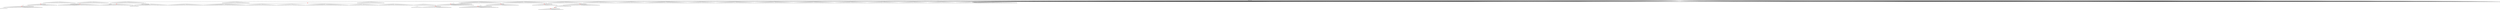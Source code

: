 digraph g {
	"60" -> "61";
	"61" [label="27"];
	"59" -> "60";
	"60" [color=indianred1, style=filled, label="19"];
	"58" -> "59";
	"59" [label="35"];
	"58" -> "62";
	"62" [label="26"];
	"57" -> "58";
	"58" [color=indianred1, style=filled, label="43"];
	"56" -> "57";
	"57" [label="19"];
	"53" -> "54";
	"54" [label="41"];
	"48" -> "49";
	"49" [color=indianred1, style=filled, label="16"];
	"47" -> "48";
	"48" [label="28"];
	"45" -> "46";
	"46" [color=indianred1, style=filled, label="4"];
	"44" -> "45";
	"45" [label="32"];
	"33" -> "34";
	"34" [label="12"];
	"32" -> "33";
	"33" [label="42"];
	"32" -> "35";
	"35" [label="30"];
	"32" -> "36";
	"36" [label="49"];
	"32" -> "37";
	"37" [label="9"];
	"32" -> "38";
	"38" [label="21"];
	"32" -> "39";
	"39" [label="14"];
	"32" -> "40";
	"40" [label="7"];
	"32" -> "41";
	"41" [label="8"];
	"32" -> "42";
	"42" [label="18"];
	"31" -> "32";
	"32" [color=indianred1, style=filled, label="10"];
	"26" -> "27";
	"27" [label="24"];
	"26" -> "28";
	"28" [color=indianred1, style=filled, label="17"];
	"25" -> "26";
	"26" [label="37"];
	"24" -> "25";
	"25" [color=indianred1, style=filled, label="34"];
	"23" -> "24";
	"24" [label="17"];
	"23" -> "29";
	"29" [label="25"];
	"23" -> "30";
	"30" [label="44"];
	"15" -> "16";
	"16" [color=indianred1, style=filled, label="20"];
	"14" -> "15";
	"15" [label="45"];
	"14" -> "17";
	"17" [label="46"];
	"13" -> "14";
	"14" [color=indianred1, style=filled, label="5"];
	"12" -> "13";
	"13" [label="20"];
	"10" -> "11";
	"11" [color=indianred1, style=filled, label="13"];
	"9" -> "10";
	"10" [label="11"];
	"7" -> "8";
	"8" [color=indianred1, style=filled, label="2"];
	"6" -> "7";
	"7" [color=indianred1, style=filled, label="39"];
	"5" -> "6";
	"6" [label="38"];
	"4" -> "5";
	"5" [label="2"];
	"3" -> "4";
	"4" [color=indianred1, style=filled, label="22"];
	"2" -> "3";
	"3" [label="39"];
	"0" -> "1";
	"1" [label="33"];
	"0" -> "2";
	"2" [label="22"];
	"0" -> "9";
	"9" [label="13"];
	"0" -> "12";
	"12" [label="5"];
	"0" -> "18";
	"18" [label="36"];
	"0" -> "19";
	"19" [label="23"];
	"0" -> "20";
	"20" [label="47"];
	"0" -> "21";
	"21" [label="40"];
	"0" -> "22";
	"22" [label="50"];
	"0" -> "23";
	"23" [label="34"];
	"0" -> "31";
	"31" [label="10"];
	"0" -> "43";
	"43" [label="48"];
	"0" -> "44";
	"44" [label="4"];
	"0" -> "47";
	"47" [label="16"];
	"0" -> "50";
	"50" [label="3"];
	"0" -> "51";
	"51" [label="15"];
	"0" -> "52";
	"52" [label="29"];
	"0" -> "53";
	"53" [label="6"];
	"0" -> "55";
	"55" [label="1"];
	"0" -> "56";
	"56" [label="43"];
	"0" -> "63";
	"63" [label="31"];
	"0" [label="germline"];
	"0" -> "cell1";
	"cell1" [shape=box];
	"41" -> "cell2";
	"cell2" [shape=box];
	"0" -> "cell3";
	"cell3" [shape=box];
	"0" -> "cell4";
	"cell4" [shape=box];
	"0" -> "cell5";
	"cell5" [shape=box];
	"0" -> "cell6";
	"cell6" [shape=box];
	"0" -> "cell7";
	"cell7" [shape=box];
	"1" -> "cell8";
	"cell8" [shape=box];
	"49" -> "cell9";
	"cell9" [shape=box];
	"63" -> "cell10";
	"cell10" [shape=box];
	"43" -> "cell11";
	"cell11" [shape=box];
	"0" -> "cell12";
	"cell12" [shape=box];
	"0" -> "cell13";
	"cell13" [shape=box];
	"0" -> "cell14";
	"cell14" [shape=box];
	"62" -> "cell15";
	"cell15" [shape=box];
	"0" -> "cell16";
	"cell16" [shape=box];
	"0" -> "cell17";
	"cell17" [shape=box];
	"23" -> "cell18";
	"cell18" [shape=box];
	"33" -> "cell19";
	"cell19" [shape=box];
	"22" -> "cell20";
	"cell20" [shape=box];
	"58" -> "cell21";
	"cell21" [shape=box];
	"17" -> "cell22";
	"cell22" [shape=box];
	"27" -> "cell23";
	"cell23" [shape=box];
	"60" -> "cell24";
	"cell24" [shape=box];
	"0" -> "cell25";
	"cell25" [shape=box];
	"0" -> "cell26";
	"cell26" [shape=box];
	"38" -> "cell27";
	"cell27" [shape=box];
	"0" -> "cell28";
	"cell28" [shape=box];
	"0" -> "cell29";
	"cell29" [shape=box];
	"0" -> "cell30";
	"cell30" [shape=box];
	"0" -> "cell31";
	"cell31" [shape=box];
	"17" -> "cell32";
	"cell32" [shape=box];
	"0" -> "cell33";
	"cell33" [shape=box];
	"35" -> "cell34";
	"cell34" [shape=box];
	"0" -> "cell35";
	"cell35" [shape=box];
	"0" -> "cell36";
	"cell36" [shape=box];
	"0" -> "cell37";
	"cell37" [shape=box];
	"29" -> "cell38";
	"cell38" [shape=box];
	"0" -> "cell39";
	"cell39" [shape=box];
	"4" -> "cell40";
	"cell40" [shape=box];
	"62" -> "cell41";
	"cell41" [shape=box];
	"0" -> "cell42";
	"cell42" [shape=box];
	"0" -> "cell43";
	"cell43" [shape=box];
	"49" -> "cell44";
	"cell44" [shape=box];
	"44" -> "cell45";
	"cell45" [shape=box];
	"55" -> "cell46";
	"cell46" [shape=box];
	"0" -> "cell47";
	"cell47" [shape=box];
	"55" -> "cell48";
	"cell48" [shape=box];
	"39" -> "cell49";
	"cell49" [shape=box];
	"19" -> "cell50";
	"cell50" [shape=box];
	"47" -> "cell51";
	"cell51" [shape=box];
	"0" -> "cell52";
	"cell52" [shape=box];
	"0" -> "cell53";
	"cell53" [shape=box];
	"21" -> "cell54";
	"cell54" [shape=box];
	"0" -> "cell55";
	"cell55" [shape=box];
	"0" -> "cell56";
	"cell56" [shape=box];
	"31" -> "cell57";
	"cell57" [shape=box];
	"2" -> "cell58";
	"cell58" [shape=box];
	"0" -> "cell59";
	"cell59" [shape=box];
	"18" -> "cell60";
	"cell60" [shape=box];
	"0" -> "cell61";
	"cell61" [shape=box];
	"0" -> "cell62";
	"cell62" [shape=box];
	"0" -> "cell63";
	"cell63" [shape=box];
	"3" -> "cell64";
	"cell64" [shape=box];
	"0" -> "cell65";
	"cell65" [shape=box];
	"59" -> "cell66";
	"cell66" [shape=box];
	"16" -> "cell67";
	"cell67" [shape=box];
	"0" -> "cell68";
	"cell68" [shape=box];
	"0" -> "cell69";
	"cell69" [shape=box];
	"53" -> "cell70";
	"cell70" [shape=box];
	"33" -> "cell71";
	"cell71" [shape=box];
	"0" -> "cell72";
	"cell72" [shape=box];
	"0" -> "cell73";
	"cell73" [shape=box];
	"0" -> "cell74";
	"cell74" [shape=box];
	"52" -> "cell75";
	"cell75" [shape=box];
	"0" -> "cell76";
	"cell76" [shape=box];
	"56" -> "cell77";
	"cell77" [shape=box];
	"39" -> "cell78";
	"cell78" [shape=box];
	"43" -> "cell79";
	"cell79" [shape=box];
	"0" -> "cell80";
	"cell80" [shape=box];
	"18" -> "cell81";
	"cell81" [shape=box];
	"40" -> "cell82";
	"cell82" [shape=box];
	"11" -> "cell83";
	"cell83" [shape=box];
	"19" -> "cell84";
	"cell84" [shape=box];
	"37" -> "cell85";
	"cell85" [shape=box];
	"0" -> "cell86";
	"cell86" [shape=box];
	"0" -> "cell87";
	"cell87" [shape=box];
	"0" -> "cell88";
	"cell88" [shape=box];
	"0" -> "cell89";
	"cell89" [shape=box];
	"0" -> "cell90";
	"cell90" [shape=box];
	"39" -> "cell91";
	"cell91" [shape=box];
	"31" -> "cell92";
	"cell92" [shape=box];
	"11" -> "cell93";
	"cell93" [shape=box];
	"41" -> "cell94";
	"cell94" [shape=box];
	"0" -> "cell95";
	"cell95" [shape=box];
	"0" -> "cell96";
	"cell96" [shape=box];
	"0" -> "cell97";
	"cell97" [shape=box];
	"0" -> "cell98";
	"cell98" [shape=box];
	"22" -> "cell99";
	"cell99" [shape=box];
	"0" -> "cell100";
	"cell100" [shape=box];
	"0" -> "cell101";
	"cell101" [shape=box];
	"53" -> "cell102";
	"cell102" [shape=box];
	"10" -> "cell103";
	"cell103" [shape=box];
	"0" -> "cell104";
	"cell104" [shape=box];
	"0" -> "cell105";
	"cell105" [shape=box];
	"0" -> "cell106";
	"cell106" [shape=box];
	"0" -> "cell107";
	"cell107" [shape=box];
	"40" -> "cell108";
	"cell108" [shape=box];
	"46" -> "cell109";
	"cell109" [shape=box];
	"0" -> "cell110";
	"cell110" [shape=box];
	"25" -> "cell111";
	"cell111" [shape=box];
	"46" -> "cell112";
	"cell112" [shape=box];
	"0" -> "cell113";
	"cell113" [shape=box];
	"43" -> "cell114";
	"cell114" [shape=box];
	"49" -> "cell115";
	"cell115" [shape=box];
	"0" -> "cell116";
	"cell116" [shape=box];
	"0" -> "cell117";
	"cell117" [shape=box];
	"0" -> "cell118";
	"cell118" [shape=box];
	"0" -> "cell119";
	"cell119" [shape=box];
	"48" -> "cell120";
	"cell120" [shape=box];
	"0" -> "cell121";
	"cell121" [shape=box];
	"0" -> "cell122";
	"cell122" [shape=box];
	"0" -> "cell123";
	"cell123" [shape=box];
	"35" -> "cell124";
	"cell124" [shape=box];
	"0" -> "cell125";
	"cell125" [shape=box];
	"0" -> "cell126";
	"cell126" [shape=box];
	"9" -> "cell127";
	"cell127" [shape=box];
	"58" -> "cell128";
	"cell128" [shape=box];
	"0" -> "cell129";
	"cell129" [shape=box];
	"47" -> "cell130";
	"cell130" [shape=box];
	"11" -> "cell131";
	"cell131" [shape=box];
	"28" -> "cell132";
	"cell132" [shape=box];
	"30" -> "cell133";
	"cell133" [shape=box];
	"39" -> "cell134";
	"cell134" [shape=box];
	"30" -> "cell135";
	"cell135" [shape=box];
	"44" -> "cell136";
	"cell136" [shape=box];
	"0" -> "cell137";
	"cell137" [shape=box];
	"36" -> "cell138";
	"cell138" [shape=box];
	"0" -> "cell139";
	"cell139" [shape=box];
	"55" -> "cell140";
	"cell140" [shape=box];
	"18" -> "cell141";
	"cell141" [shape=box];
	"0" -> "cell142";
	"cell142" [shape=box];
	"0" -> "cell143";
	"cell143" [shape=box];
	"36" -> "cell144";
	"cell144" [shape=box];
	"0" -> "cell145";
	"cell145" [shape=box];
	"9" -> "cell146";
	"cell146" [shape=box];
	"9" -> "cell147";
	"cell147" [shape=box];
	"36" -> "cell148";
	"cell148" [shape=box];
	"52" -> "cell149";
	"cell149" [shape=box];
	"0" -> "cell150";
	"cell150" [shape=box];
	"0" -> "cell151";
	"cell151" [shape=box];
	"0" -> "cell152";
	"cell152" [shape=box];
	"0" -> "cell153";
	"cell153" [shape=box];
	"0" -> "cell154";
	"cell154" [shape=box];
	"40" -> "cell155";
	"cell155" [shape=box];
	"0" -> "cell156";
	"cell156" [shape=box];
	"0" -> "cell157";
	"cell157" [shape=box];
	"50" -> "cell158";
	"cell158" [shape=box];
	"19" -> "cell159";
	"cell159" [shape=box];
	"0" -> "cell160";
	"cell160" [shape=box];
	"63" -> "cell161";
	"cell161" [shape=box];
	"16" -> "cell162";
	"cell162" [shape=box];
	"44" -> "cell163";
	"cell163" [shape=box];
	"39" -> "cell164";
	"cell164" [shape=box];
	"0" -> "cell165";
	"cell165" [shape=box];
	"0" -> "cell166";
	"cell166" [shape=box];
	"23" -> "cell167";
	"cell167" [shape=box];
	"12" -> "cell168";
	"cell168" [shape=box];
	"20" -> "cell169";
	"cell169" [shape=box];
	"52" -> "cell170";
	"cell170" [shape=box];
	"0" -> "cell171";
	"cell171" [shape=box];
	"25" -> "cell172";
	"cell172" [shape=box];
	"0" -> "cell173";
	"cell173" [shape=box];
	"0" -> "cell174";
	"cell174" [shape=box];
	"49" -> "cell175";
	"cell175" [shape=box];
	"27" -> "cell176";
	"cell176" [shape=box];
	"0" -> "cell177";
	"cell177" [shape=box];
	"0" -> "cell178";
	"cell178" [shape=box];
	"60" -> "cell179";
	"cell179" [shape=box];
	"0" -> "cell180";
	"cell180" [shape=box];
	"41" -> "cell181";
	"cell181" [shape=box];
	"0" -> "cell182";
	"cell182" [shape=box];
	"42" -> "cell183";
	"cell183" [shape=box];
	"20" -> "cell184";
	"cell184" [shape=box];
	"0" -> "cell185";
	"cell185" [shape=box];
	"23" -> "cell186";
	"cell186" [shape=box];
	"0" -> "cell187";
	"cell187" [shape=box];
	"12" -> "cell188";
	"cell188" [shape=box];
	"0" -> "cell189";
	"cell189" [shape=box];
	"0" -> "cell190";
	"cell190" [shape=box];
	"0" -> "cell191";
	"cell191" [shape=box];
	"0" -> "cell192";
	"cell192" [shape=box];
	"0" -> "cell193";
	"cell193" [shape=box];
	"0" -> "cell194";
	"cell194" [shape=box];
	"44" -> "cell195";
	"cell195" [shape=box];
	"22" -> "cell196";
	"cell196" [shape=box];
	"0" -> "cell197";
	"cell197" [shape=box];
	"23" -> "cell198";
	"cell198" [shape=box];
	"21" -> "cell199";
	"cell199" [shape=box];
	"0" -> "cell200";
	"cell200" [shape=box];
	"0" -> "cell201";
	"cell201" [shape=box];
	"14" -> "cell202";
	"cell202" [shape=box];
	"9" -> "cell203";
	"cell203" [shape=box];
	"36" -> "cell204";
	"cell204" [shape=box];
	"0" -> "cell205";
	"cell205" [shape=box];
	"0" -> "cell206";
	"cell206" [shape=box];
	"19" -> "cell207";
	"cell207" [shape=box];
	"12" -> "cell208";
	"cell208" [shape=box];
	"49" -> "cell209";
	"cell209" [shape=box];
	"37" -> "cell210";
	"cell210" [shape=box];
	"0" -> "cell211";
	"cell211" [shape=box];
	"47" -> "cell212";
	"cell212" [shape=box];
	"0" -> "cell213";
	"cell213" [shape=box];
	"27" -> "cell214";
	"cell214" [shape=box];
	"0" -> "cell215";
	"cell215" [shape=box];
	"4" -> "cell216";
	"cell216" [shape=box];
	"21" -> "cell217";
	"cell217" [shape=box];
	"0" -> "cell218";
	"cell218" [shape=box];
	"52" -> "cell219";
	"cell219" [shape=box];
	"43" -> "cell220";
	"cell220" [shape=box];
	"41" -> "cell221";
	"cell221" [shape=box];
	"0" -> "cell222";
	"cell222" [shape=box];
	"60" -> "cell223";
	"cell223" [shape=box];
	"0" -> "cell224";
	"cell224" [shape=box];
	"36" -> "cell225";
	"cell225" [shape=box];
	"0" -> "cell226";
	"cell226" [shape=box];
	"0" -> "cell227";
	"cell227" [shape=box];
	"37" -> "cell228";
	"cell228" [shape=box];
	"0" -> "cell229";
	"cell229" [shape=box];
	"0" -> "cell230";
	"cell230" [shape=box];
	"0" -> "cell231";
	"cell231" [shape=box];
	"0" -> "cell232";
	"cell232" [shape=box];
	"0" -> "cell233";
	"cell233" [shape=box];
	"0" -> "cell234";
	"cell234" [shape=box];
	"0" -> "cell235";
	"cell235" [shape=box];
	"43" -> "cell236";
	"cell236" [shape=box];
	"0" -> "cell237";
	"cell237" [shape=box];
	"0" -> "cell238";
	"cell238" [shape=box];
	"20" -> "cell239";
	"cell239" [shape=box];
	"49" -> "cell240";
	"cell240" [shape=box];
	"0" -> "cell241";
	"cell241" [shape=box];
	"0" -> "cell242";
	"cell242" [shape=box];
	"37" -> "cell243";
	"cell243" [shape=box];
	"42" -> "cell244";
	"cell244" [shape=box];
	"0" -> "cell245";
	"cell245" [shape=box];
	"9" -> "cell246";
	"cell246" [shape=box];
	"0" -> "cell247";
	"cell247" [shape=box];
	"34" -> "cell248";
	"cell248" [shape=box];
	"0" -> "cell249";
	"cell249" [shape=box];
	"8" -> "cell250";
	"cell250" [shape=box];
	"0" -> "cell251";
	"cell251" [shape=box];
	"46" -> "cell252";
	"cell252" [shape=box];
	"0" -> "cell253";
	"cell253" [shape=box];
	"0" -> "cell254";
	"cell254" [shape=box];
	"23" -> "cell255";
	"cell255" [shape=box];
	"0" -> "cell256";
	"cell256" [shape=box];
	"0" -> "cell257";
	"cell257" [shape=box];
	"0" -> "cell258";
	"cell258" [shape=box];
	"0" -> "cell259";
	"cell259" [shape=box];
	"0" -> "cell260";
	"cell260" [shape=box];
	"0" -> "cell261";
	"cell261" [shape=box];
	"0" -> "cell262";
	"cell262" [shape=box];
	"25" -> "cell263";
	"cell263" [shape=box];
	"4" -> "cell264";
	"cell264" [shape=box];
	"0" -> "cell265";
	"cell265" [shape=box];
	"35" -> "cell266";
	"cell266" [shape=box];
	"51" -> "cell267";
	"cell267" [shape=box];
	"0" -> "cell268";
	"cell268" [shape=box];
	"16" -> "cell269";
	"cell269" [shape=box];
	"31" -> "cell270";
	"cell270" [shape=box];
	"0" -> "cell271";
	"cell271" [shape=box];
	"51" -> "cell272";
	"cell272" [shape=box];
	"53" -> "cell273";
	"cell273" [shape=box];
	"5" -> "cell274";
	"cell274" [shape=box];
	"53" -> "cell275";
	"cell275" [shape=box];
	"0" -> "cell276";
	"cell276" [shape=box];
	"1" -> "cell277";
	"cell277" [shape=box];
	"0" -> "cell278";
	"cell278" [shape=box];
	"9" -> "cell279";
	"cell279" [shape=box];
	"24" -> "cell280";
	"cell280" [shape=box];
	"22" -> "cell281";
	"cell281" [shape=box];
	"53" -> "cell282";
	"cell282" [shape=box];
	"15" -> "cell283";
	"cell283" [shape=box];
	"0" -> "cell284";
	"cell284" [shape=box];
	"39" -> "cell285";
	"cell285" [shape=box];
	"0" -> "cell286";
	"cell286" [shape=box];
	"43" -> "cell287";
	"cell287" [shape=box];
	"47" -> "cell288";
	"cell288" [shape=box];
	"0" -> "cell289";
	"cell289" [shape=box];
	"0" -> "cell290";
	"cell290" [shape=box];
	"0" -> "cell291";
	"cell291" [shape=box];
	"0" -> "cell292";
	"cell292" [shape=box];
	"0" -> "cell293";
	"cell293" [shape=box];
	"62" -> "cell294";
	"cell294" [shape=box];
	"30" -> "cell295";
	"cell295" [shape=box];
	"17" -> "cell296";
	"cell296" [shape=box];
	"4" -> "cell297";
	"cell297" [shape=box];
	"0" -> "cell298";
	"cell298" [shape=box];
	"0" -> "cell299";
	"cell299" [shape=box];
	"0" -> "cell300";
	"cell300" [shape=box];
	"0" -> "cell301";
	"cell301" [shape=box];
	"60" -> "cell302";
	"cell302" [shape=box];
	"0" -> "cell303";
	"cell303" [shape=box];
	"41" -> "cell304";
	"cell304" [shape=box];
	"0" -> "cell305";
	"cell305" [shape=box];
	"20" -> "cell306";
	"cell306" [shape=box];
	"20" -> "cell307";
	"cell307" [shape=box];
	"31" -> "cell308";
	"cell308" [shape=box];
	"38" -> "cell309";
	"cell309" [shape=box];
	"1" -> "cell310";
	"cell310" [shape=box];
	"7" -> "cell311";
	"cell311" [shape=box];
	"0" -> "cell312";
	"cell312" [shape=box];
	"58" -> "cell313";
	"cell313" [shape=box];
	"0" -> "cell314";
	"cell314" [shape=box];
	"8" -> "cell315";
	"cell315" [shape=box];
	"0" -> "cell316";
	"cell316" [shape=box];
	"11" -> "cell317";
	"cell317" [shape=box];
	"14" -> "cell318";
	"cell318" [shape=box];
	"0" -> "cell319";
	"cell319" [shape=box];
	"0" -> "cell320";
	"cell320" [shape=box];
	"9" -> "cell321";
	"cell321" [shape=box];
	"49" -> "cell322";
	"cell322" [shape=box];
	"50" -> "cell323";
	"cell323" [shape=box];
	"31" -> "cell324";
	"cell324" [shape=box];
	"60" -> "cell325";
	"cell325" [shape=box];
	"8" -> "cell326";
	"cell326" [shape=box];
	"38" -> "cell327";
	"cell327" [shape=box];
	"0" -> "cell328";
	"cell328" [shape=box];
	"0" -> "cell329";
	"cell329" [shape=box];
	"19" -> "cell330";
	"cell330" [shape=box];
	"0" -> "cell331";
	"cell331" [shape=box];
	"15" -> "cell332";
	"cell332" [shape=box];
	"36" -> "cell333";
	"cell333" [shape=box];
	"43" -> "cell334";
	"cell334" [shape=box];
	"16" -> "cell335";
	"cell335" [shape=box];
	"0" -> "cell336";
	"cell336" [shape=box];
	"0" -> "cell337";
	"cell337" [shape=box];
	"46" -> "cell338";
	"cell338" [shape=box];
	"16" -> "cell339";
	"cell339" [shape=box];
	"0" -> "cell340";
	"cell340" [shape=box];
	"39" -> "cell341";
	"cell341" [shape=box];
	"40" -> "cell342";
	"cell342" [shape=box];
	"0" -> "cell343";
	"cell343" [shape=box];
	"0" -> "cell344";
	"cell344" [shape=box];
	"37" -> "cell345";
	"cell345" [shape=box];
	"0" -> "cell346";
	"cell346" [shape=box];
	"43" -> "cell347";
	"cell347" [shape=box];
	"0" -> "cell348";
	"cell348" [shape=box];
	"55" -> "cell349";
	"cell349" [shape=box];
	"0" -> "cell350";
	"cell350" [shape=box];
	"0" -> "cell351";
	"cell351" [shape=box];
	"34" -> "cell352";
	"cell352" [shape=box];
	"14" -> "cell353";
	"cell353" [shape=box];
	"0" -> "cell354";
	"cell354" [shape=box];
	"0" -> "cell355";
	"cell355" [shape=box];
	"60" -> "cell356";
	"cell356" [shape=box];
	"4" -> "cell357";
	"cell357" [shape=box];
	"0" -> "cell358";
	"cell358" [shape=box];
	"0" -> "cell359";
	"cell359" [shape=box];
	"18" -> "cell360";
	"cell360" [shape=box];
	"33" -> "cell361";
	"cell361" [shape=box];
	"0" -> "cell362";
	"cell362" [shape=box];
	"22" -> "cell363";
	"cell363" [shape=box];
	"0" -> "cell364";
	"cell364" [shape=box];
	"11" -> "cell365";
	"cell365" [shape=box];
	"11" -> "cell366";
	"cell366" [shape=box];
	"42" -> "cell367";
	"cell367" [shape=box];
	"63" -> "cell368";
	"cell368" [shape=box];
	"0" -> "cell369";
	"cell369" [shape=box];
	"0" -> "cell370";
	"cell370" [shape=box];
	"0" -> "cell371";
	"cell371" [shape=box];
	"0" -> "cell372";
	"cell372" [shape=box];
	"0" -> "cell373";
	"cell373" [shape=box];
	"49" -> "cell374";
	"cell374" [shape=box];
	"1" -> "cell375";
	"cell375" [shape=box];
	"11" -> "cell376";
	"cell376" [shape=box];
	"5" -> "cell377";
	"cell377" [shape=box];
	"47" -> "cell378";
	"cell378" [shape=box];
	"0" -> "cell379";
	"cell379" [shape=box];
	"16" -> "cell380";
	"cell380" [shape=box];
	"11" -> "cell381";
	"cell381" [shape=box];
	"0" -> "cell382";
	"cell382" [shape=box];
	"28" -> "cell383";
	"cell383" [shape=box];
	"63" -> "cell384";
	"cell384" [shape=box];
	"0" -> "cell385";
	"cell385" [shape=box];
	"0" -> "cell386";
	"cell386" [shape=box];
	"25" -> "cell387";
	"cell387" [shape=box];
	"12" -> "cell388";
	"cell388" [shape=box];
	"33" -> "cell389";
	"cell389" [shape=box];
	"8" -> "cell390";
	"cell390" [shape=box];
	"0" -> "cell391";
	"cell391" [shape=box];
	"33" -> "cell392";
	"cell392" [shape=box];
	"56" -> "cell393";
	"cell393" [shape=box];
	"16" -> "cell394";
	"cell394" [shape=box];
	"14" -> "cell395";
	"cell395" [shape=box];
	"0" -> "cell396";
	"cell396" [shape=box];
	"0" -> "cell397";
	"cell397" [shape=box];
	"0" -> "cell398";
	"cell398" [shape=box];
	"18" -> "cell399";
	"cell399" [shape=box];
	"63" -> "cell400";
	"cell400" [shape=box];
	"19" -> "cell401";
	"cell401" [shape=box];
	"0" -> "cell402";
	"cell402" [shape=box];
	"22" -> "cell403";
	"cell403" [shape=box];
	"58" -> "cell404";
	"cell404" [shape=box];
	"61" -> "cell405";
	"cell405" [shape=box];
	"0" -> "cell406";
	"cell406" [shape=box];
	"12" -> "cell407";
	"cell407" [shape=box];
	"54" -> "cell408";
	"cell408" [shape=box];
	"22" -> "cell409";
	"cell409" [shape=box];
	"1" -> "cell410";
	"cell410" [shape=box];
	"0" -> "cell411";
	"cell411" [shape=box];
	"0" -> "cell412";
	"cell412" [shape=box];
	"0" -> "cell413";
	"cell413" [shape=box];
	"0" -> "cell414";
	"cell414" [shape=box];
	"0" -> "cell415";
	"cell415" [shape=box];
	"0" -> "cell416";
	"cell416" [shape=box];
	"60" -> "cell417";
	"cell417" [shape=box];
	"0" -> "cell418";
	"cell418" [shape=box];
	"0" -> "cell419";
	"cell419" [shape=box];
	"0" -> "cell420";
	"cell420" [shape=box];
	"0" -> "cell421";
	"cell421" [shape=box];
	"0" -> "cell422";
	"cell422" [shape=box];
	"0" -> "cell423";
	"cell423" [shape=box];
	"0" -> "cell424";
	"cell424" [shape=box];
	"12" -> "cell425";
	"cell425" [shape=box];
	"0" -> "cell426";
	"cell426" [shape=box];
	"0" -> "cell427";
	"cell427" [shape=box];
	"22" -> "cell428";
	"cell428" [shape=box];
	"38" -> "cell429";
	"cell429" [shape=box];
	"47" -> "cell430";
	"cell430" [shape=box];
	"14" -> "cell431";
	"cell431" [shape=box];
	"7" -> "cell432";
	"cell432" [shape=box];
	"0" -> "cell433";
	"cell433" [shape=box];
	"0" -> "cell434";
	"cell434" [shape=box];
	"0" -> "cell435";
	"cell435" [shape=box];
	"43" -> "cell436";
	"cell436" [shape=box];
	"29" -> "cell437";
	"cell437" [shape=box];
	"53" -> "cell438";
	"cell438" [shape=box];
	"25" -> "cell439";
	"cell439" [shape=box];
	"20" -> "cell440";
	"cell440" [shape=box];
	"0" -> "cell441";
	"cell441" [shape=box];
	"35" -> "cell442";
	"cell442" [shape=box];
	"0" -> "cell443";
	"cell443" [shape=box];
	"42" -> "cell444";
	"cell444" [shape=box];
	"22" -> "cell445";
	"cell445" [shape=box];
	"49" -> "cell446";
	"cell446" [shape=box];
	"55" -> "cell447";
	"cell447" [shape=box];
	"44" -> "cell448";
	"cell448" [shape=box];
	"0" -> "cell449";
	"cell449" [shape=box];
	"0" -> "cell450";
	"cell450" [shape=box];
	"0" -> "cell451";
	"cell451" [shape=box];
	"0" -> "cell452";
	"cell452" [shape=box];
	"38" -> "cell453";
	"cell453" [shape=box];
	"0" -> "cell454";
	"cell454" [shape=box];
	"20" -> "cell455";
	"cell455" [shape=box];
	"0" -> "cell456";
	"cell456" [shape=box];
	"0" -> "cell457";
	"cell457" [shape=box];
	"18" -> "cell458";
	"cell458" [shape=box];
	"13" -> "cell459";
	"cell459" [shape=box];
	"0" -> "cell460";
	"cell460" [shape=box];
	"56" -> "cell461";
	"cell461" [shape=box];
	"0" -> "cell462";
	"cell462" [shape=box];
	"11" -> "cell463";
	"cell463" [shape=box];
	"0" -> "cell464";
	"cell464" [shape=box];
	"0" -> "cell465";
	"cell465" [shape=box];
	"0" -> "cell466";
	"cell466" [shape=box];
	"0" -> "cell467";
	"cell467" [shape=box];
	"44" -> "cell468";
	"cell468" [shape=box];
	"0" -> "cell469";
	"cell469" [shape=box];
	"0" -> "cell470";
	"cell470" [shape=box];
	"0" -> "cell471";
	"cell471" [shape=box];
	"0" -> "cell472";
	"cell472" [shape=box];
	"0" -> "cell473";
	"cell473" [shape=box];
	"39" -> "cell474";
	"cell474" [shape=box];
	"0" -> "cell475";
	"cell475" [shape=box];
	"0" -> "cell476";
	"cell476" [shape=box];
	"0" -> "cell477";
	"cell477" [shape=box];
	"0" -> "cell478";
	"cell478" [shape=box];
	"4" -> "cell479";
	"cell479" [shape=box];
	"53" -> "cell480";
	"cell480" [shape=box];
	"0" -> "cell481";
	"cell481" [shape=box];
	"0" -> "cell482";
	"cell482" [shape=box];
	"0" -> "cell483";
	"cell483" [shape=box];
	"51" -> "cell484";
	"cell484" [shape=box];
	"12" -> "cell485";
	"cell485" [shape=box];
	"5" -> "cell486";
	"cell486" [shape=box];
	"0" -> "cell487";
	"cell487" [shape=box];
	"0" -> "cell488";
	"cell488" [shape=box];
	"33" -> "cell489";
	"cell489" [shape=box];
	"0" -> "cell490";
	"cell490" [shape=box];
	"1" -> "cell491";
	"cell491" [shape=box];
	"0" -> "cell492";
	"cell492" [shape=box];
	"0" -> "cell493";
	"cell493" [shape=box];
	"22" -> "cell494";
	"cell494" [shape=box];
	"23" -> "cell495";
	"cell495" [shape=box];
	"0" -> "cell496";
	"cell496" [shape=box];
	"12" -> "cell497";
	"cell497" [shape=box];
	"42" -> "cell498";
	"cell498" [shape=box];
	"54" -> "cell499";
	"cell499" [shape=box];
	"33" -> "cell500";
	"cell500" [shape=box];
	"0" -> "cell501";
	"cell501" [shape=box];
	"60" -> "cell502";
	"cell502" [shape=box];
	"0" -> "cell503";
	"cell503" [shape=box];
	"0" -> "cell504";
	"cell504" [shape=box];
	"0" -> "cell505";
	"cell505" [shape=box];
	"36" -> "cell506";
	"cell506" [shape=box];
	"0" -> "cell507";
	"cell507" [shape=box];
	"0" -> "cell508";
	"cell508" [shape=box];
	"9" -> "cell509";
	"cell509" [shape=box];
	"22" -> "cell510";
	"cell510" [shape=box];
	"0" -> "cell511";
	"cell511" [shape=box];
	"0" -> "cell512";
	"cell512" [shape=box];
	"4" -> "cell513";
	"cell513" [shape=box];
	"60" -> "cell514";
	"cell514" [shape=box];
	"0" -> "cell515";
	"cell515" [shape=box];
	"0" -> "cell516";
	"cell516" [shape=box];
	"0" -> "cell517";
	"cell517" [shape=box];
	"4" -> "cell518";
	"cell518" [shape=box];
	"39" -> "cell519";
	"cell519" [shape=box];
	"0" -> "cell520";
	"cell520" [shape=box];
	"52" -> "cell521";
	"cell521" [shape=box];
	"0" -> "cell522";
	"cell522" [shape=box];
	"33" -> "cell523";
	"cell523" [shape=box];
	"0" -> "cell524";
	"cell524" [shape=box];
	"43" -> "cell525";
	"cell525" [shape=box];
	"0" -> "cell526";
	"cell526" [shape=box];
	"0" -> "cell527";
	"cell527" [shape=box];
	"22" -> "cell528";
	"cell528" [shape=box];
	"19" -> "cell529";
	"cell529" [shape=box];
	"0" -> "cell530";
	"cell530" [shape=box];
	"0" -> "cell531";
	"cell531" [shape=box];
	"33" -> "cell532";
	"cell532" [shape=box];
	"42" -> "cell533";
	"cell533" [shape=box];
	"16" -> "cell534";
	"cell534" [shape=box];
	"8" -> "cell535";
	"cell535" [shape=box];
	"0" -> "cell536";
	"cell536" [shape=box];
	"0" -> "cell537";
	"cell537" [shape=box];
	"0" -> "cell538";
	"cell538" [shape=box];
	"0" -> "cell539";
	"cell539" [shape=box];
	"46" -> "cell540";
	"cell540" [shape=box];
	"49" -> "cell541";
	"cell541" [shape=box];
	"0" -> "cell542";
	"cell542" [shape=box];
	"23" -> "cell543";
	"cell543" [shape=box];
	"0" -> "cell544";
	"cell544" [shape=box];
	"42" -> "cell545";
	"cell545" [shape=box];
	"47" -> "cell546";
	"cell546" [shape=box];
	"16" -> "cell547";
	"cell547" [shape=box];
	"8" -> "cell548";
	"cell548" [shape=box];
	"25" -> "cell549";
	"cell549" [shape=box];
	"0" -> "cell550";
	"cell550" [shape=box];
	"1" -> "cell551";
	"cell551" [shape=box];
	"0" -> "cell552";
	"cell552" [shape=box];
	"11" -> "cell553";
	"cell553" [shape=box];
	"42" -> "cell554";
	"cell554" [shape=box];
	"53" -> "cell555";
	"cell555" [shape=box];
	"0" -> "cell556";
	"cell556" [shape=box];
	"35" -> "cell557";
	"cell557" [shape=box];
	"44" -> "cell558";
	"cell558" [shape=box];
	"0" -> "cell559";
	"cell559" [shape=box];
	"0" -> "cell560";
	"cell560" [shape=box];
	"0" -> "cell561";
	"cell561" [shape=box];
	"0" -> "cell562";
	"cell562" [shape=box];
	"63" -> "cell563";
	"cell563" [shape=box];
	"0" -> "cell564";
	"cell564" [shape=box];
	"14" -> "cell565";
	"cell565" [shape=box];
	"12" -> "cell566";
	"cell566" [shape=box];
	"39" -> "cell567";
	"cell567" [shape=box];
	"0" -> "cell568";
	"cell568" [shape=box];
	"9" -> "cell569";
	"cell569" [shape=box];
	"63" -> "cell570";
	"cell570" [shape=box];
	"0" -> "cell571";
	"cell571" [shape=box];
	"0" -> "cell572";
	"cell572" [shape=box];
	"0" -> "cell573";
	"cell573" [shape=box];
	"0" -> "cell574";
	"cell574" [shape=box];
	"0" -> "cell575";
	"cell575" [shape=box];
	"57" -> "cell576";
	"cell576" [shape=box];
	"37" -> "cell577";
	"cell577" [shape=box];
	"52" -> "cell578";
	"cell578" [shape=box];
	"49" -> "cell579";
	"cell579" [shape=box];
	"0" -> "cell580";
	"cell580" [shape=box];
	"39" -> "cell581";
	"cell581" [shape=box];
	"63" -> "cell582";
	"cell582" [shape=box];
	"0" -> "cell583";
	"cell583" [shape=box];
	"0" -> "cell584";
	"cell584" [shape=box];
	"19" -> "cell585";
	"cell585" [shape=box];
	"0" -> "cell586";
	"cell586" [shape=box];
	"0" -> "cell587";
	"cell587" [shape=box];
	"0" -> "cell588";
	"cell588" [shape=box];
	"0" -> "cell589";
	"cell589" [shape=box];
	"0" -> "cell590";
	"cell590" [shape=box];
	"53" -> "cell591";
	"cell591" [shape=box];
	"35" -> "cell592";
	"cell592" [shape=box];
	"39" -> "cell593";
	"cell593" [shape=box];
	"0" -> "cell594";
	"cell594" [shape=box];
	"0" -> "cell595";
	"cell595" [shape=box];
	"53" -> "cell596";
	"cell596" [shape=box];
	"0" -> "cell597";
	"cell597" [shape=box];
	"35" -> "cell598";
	"cell598" [shape=box];
	"0" -> "cell599";
	"cell599" [shape=box];
	"0" -> "cell600";
	"cell600" [shape=box];
	"0" -> "cell601";
	"cell601" [shape=box];
	"25" -> "cell602";
	"cell602" [shape=box];
	"0" -> "cell603";
	"cell603" [shape=box];
	"0" -> "cell604";
	"cell604" [shape=box];
	"53" -> "cell605";
	"cell605" [shape=box];
	"10" -> "cell606";
	"cell606" [shape=box];
	"4" -> "cell607";
	"cell607" [shape=box];
	"0" -> "cell608";
	"cell608" [shape=box];
	"0" -> "cell609";
	"cell609" [shape=box];
	"62" -> "cell610";
	"cell610" [shape=box];
	"0" -> "cell611";
	"cell611" [shape=box];
	"61" -> "cell612";
	"cell612" [shape=box];
	"0" -> "cell613";
	"cell613" [shape=box];
	"0" -> "cell614";
	"cell614" [shape=box];
	"28" -> "cell615";
	"cell615" [shape=box];
	"0" -> "cell616";
	"cell616" [shape=box];
	"0" -> "cell617";
	"cell617" [shape=box];
	"0" -> "cell618";
	"cell618" [shape=box];
	"0" -> "cell619";
	"cell619" [shape=box];
	"0" -> "cell620";
	"cell620" [shape=box];
	"41" -> "cell621";
	"cell621" [shape=box];
	"0" -> "cell622";
	"cell622" [shape=box];
	"0" -> "cell623";
	"cell623" [shape=box];
	"0" -> "cell624";
	"cell624" [shape=box];
	"47" -> "cell625";
	"cell625" [shape=box];
	"0" -> "cell626";
	"cell626" [shape=box];
	"0" -> "cell627";
	"cell627" [shape=box];
	"37" -> "cell628";
	"cell628" [shape=box];
	"0" -> "cell629";
	"cell629" [shape=box];
	"12" -> "cell630";
	"cell630" [shape=box];
	"0" -> "cell631";
	"cell631" [shape=box];
	"0" -> "cell632";
	"cell632" [shape=box];
	"50" -> "cell633";
	"cell633" [shape=box];
	"46" -> "cell634";
	"cell634" [shape=box];
	"25" -> "cell635";
	"cell635" [shape=box];
	"63" -> "cell636";
	"cell636" [shape=box];
	"0" -> "cell637";
	"cell637" [shape=box];
	"24" -> "cell638";
	"cell638" [shape=box];
	"51" -> "cell639";
	"cell639" [shape=box];
	"45" -> "cell640";
	"cell640" [shape=box];
	"0" -> "cell641";
	"cell641" [shape=box];
	"16" -> "cell642";
	"cell642" [shape=box];
	"0" -> "cell643";
	"cell643" [shape=box];
	"0" -> "cell644";
	"cell644" [shape=box];
	"0" -> "cell645";
	"cell645" [shape=box];
	"0" -> "cell646";
	"cell646" [shape=box];
	"8" -> "cell647";
	"cell647" [shape=box];
	"14" -> "cell648";
	"cell648" [shape=box];
	"0" -> "cell649";
	"cell649" [shape=box];
	"0" -> "cell650";
	"cell650" [shape=box];
	"50" -> "cell651";
	"cell651" [shape=box];
	"2" -> "cell652";
	"cell652" [shape=box];
	"4" -> "cell653";
	"cell653" [shape=box];
	"0" -> "cell654";
	"cell654" [shape=box];
	"0" -> "cell655";
	"cell655" [shape=box];
	"0" -> "cell656";
	"cell656" [shape=box];
	"0" -> "cell657";
	"cell657" [shape=box];
	"37" -> "cell658";
	"cell658" [shape=box];
	"8" -> "cell659";
	"cell659" [shape=box];
	"0" -> "cell660";
	"cell660" [shape=box];
	"0" -> "cell661";
	"cell661" [shape=box];
	"0" -> "cell662";
	"cell662" [shape=box];
	"0" -> "cell663";
	"cell663" [shape=box];
	"22" -> "cell664";
	"cell664" [shape=box];
	"14" -> "cell665";
	"cell665" [shape=box];
	"0" -> "cell666";
	"cell666" [shape=box];
	"0" -> "cell667";
	"cell667" [shape=box];
	"0" -> "cell668";
	"cell668" [shape=box];
	"49" -> "cell669";
	"cell669" [shape=box];
	"0" -> "cell670";
	"cell670" [shape=box];
	"28" -> "cell671";
	"cell671" [shape=box];
	"0" -> "cell672";
	"cell672" [shape=box];
	"0" -> "cell673";
	"cell673" [shape=box];
	"0" -> "cell674";
	"cell674" [shape=box];
	"0" -> "cell675";
	"cell675" [shape=box];
	"0" -> "cell676";
	"cell676" [shape=box];
	"34" -> "cell677";
	"cell677" [shape=box];
	"37" -> "cell678";
	"cell678" [shape=box];
	"0" -> "cell679";
	"cell679" [shape=box];
	"0" -> "cell680";
	"cell680" [shape=box];
	"36" -> "cell681";
	"cell681" [shape=box];
	"0" -> "cell682";
	"cell682" [shape=box];
	"40" -> "cell683";
	"cell683" [shape=box];
	"11" -> "cell684";
	"cell684" [shape=box];
	"46" -> "cell685";
	"cell685" [shape=box];
	"7" -> "cell686";
	"cell686" [shape=box];
	"46" -> "cell687";
	"cell687" [shape=box];
	"0" -> "cell688";
	"cell688" [shape=box];
	"0" -> "cell689";
	"cell689" [shape=box];
	"0" -> "cell690";
	"cell690" [shape=box];
	"0" -> "cell691";
	"cell691" [shape=box];
	"0" -> "cell692";
	"cell692" [shape=box];
	"0" -> "cell693";
	"cell693" [shape=box];
	"0" -> "cell694";
	"cell694" [shape=box];
	"43" -> "cell695";
	"cell695" [shape=box];
	"0" -> "cell696";
	"cell696" [shape=box];
	"0" -> "cell697";
	"cell697" [shape=box];
	"0" -> "cell698";
	"cell698" [shape=box];
	"0" -> "cell699";
	"cell699" [shape=box];
	"0" -> "cell700";
	"cell700" [shape=box];
	"38" -> "cell701";
	"cell701" [shape=box];
	"0" -> "cell702";
	"cell702" [shape=box];
	"14" -> "cell703";
	"cell703" [shape=box];
	"0" -> "cell704";
	"cell704" [shape=box];
	"0" -> "cell705";
	"cell705" [shape=box];
	"18" -> "cell706";
	"cell706" [shape=box];
	"0" -> "cell707";
	"cell707" [shape=box];
	"20" -> "cell708";
	"cell708" [shape=box];
	"0" -> "cell709";
	"cell709" [shape=box];
	"60" -> "cell710";
	"cell710" [shape=box];
	"0" -> "cell711";
	"cell711" [shape=box];
	"41" -> "cell712";
	"cell712" [shape=box];
	"47" -> "cell713";
	"cell713" [shape=box];
	"7" -> "cell714";
	"cell714" [shape=box];
	"18" -> "cell715";
	"cell715" [shape=box];
	"0" -> "cell716";
	"cell716" [shape=box];
	"0" -> "cell717";
	"cell717" [shape=box];
	"42" -> "cell718";
	"cell718" [shape=box];
	"18" -> "cell719";
	"cell719" [shape=box];
	"0" -> "cell720";
	"cell720" [shape=box];
	"0" -> "cell721";
	"cell721" [shape=box];
	"0" -> "cell722";
	"cell722" [shape=box];
	"50" -> "cell723";
	"cell723" [shape=box];
	"19" -> "cell724";
	"cell724" [shape=box];
	"20" -> "cell725";
	"cell725" [shape=box];
	"40" -> "cell726";
	"cell726" [shape=box];
	"14" -> "cell727";
	"cell727" [shape=box];
	"0" -> "cell728";
	"cell728" [shape=box];
	"0" -> "cell729";
	"cell729" [shape=box];
	"55" -> "cell730";
	"cell730" [shape=box];
	"25" -> "cell731";
	"cell731" [shape=box];
	"0" -> "cell732";
	"cell732" [shape=box];
	"20" -> "cell733";
	"cell733" [shape=box];
	"23" -> "cell734";
	"cell734" [shape=box];
	"0" -> "cell735";
	"cell735" [shape=box];
	"39" -> "cell736";
	"cell736" [shape=box];
	"0" -> "cell737";
	"cell737" [shape=box];
	"2" -> "cell738";
	"cell738" [shape=box];
	"25" -> "cell739";
	"cell739" [shape=box];
	"44" -> "cell740";
	"cell740" [shape=box];
	"42" -> "cell741";
	"cell741" [shape=box];
	"0" -> "cell742";
	"cell742" [shape=box];
	"0" -> "cell743";
	"cell743" [shape=box];
	"29" -> "cell744";
	"cell744" [shape=box];
	"35" -> "cell745";
	"cell745" [shape=box];
	"0" -> "cell746";
	"cell746" [shape=box];
	"0" -> "cell747";
	"cell747" [shape=box];
	"0" -> "cell748";
	"cell748" [shape=box];
	"0" -> "cell749";
	"cell749" [shape=box];
	"47" -> "cell750";
	"cell750" [shape=box];
	"55" -> "cell751";
	"cell751" [shape=box];
	"0" -> "cell752";
	"cell752" [shape=box];
	"0" -> "cell753";
	"cell753" [shape=box];
	"54" -> "cell754";
	"cell754" [shape=box];
	"0" -> "cell755";
	"cell755" [shape=box];
	"10" -> "cell756";
	"cell756" [shape=box];
	"0" -> "cell757";
	"cell757" [shape=box];
	"0" -> "cell758";
	"cell758" [shape=box];
	"0" -> "cell759";
	"cell759" [shape=box];
	"12" -> "cell760";
	"cell760" [shape=box];
	"2" -> "cell761";
	"cell761" [shape=box];
	"25" -> "cell762";
	"cell762" [shape=box];
	"0" -> "cell763";
	"cell763" [shape=box];
	"0" -> "cell764";
	"cell764" [shape=box];
	"35" -> "cell765";
	"cell765" [shape=box];
	"0" -> "cell766";
	"cell766" [shape=box];
	"31" -> "cell767";
	"cell767" [shape=box];
	"0" -> "cell768";
	"cell768" [shape=box];
	"0" -> "cell769";
	"cell769" [shape=box];
	"49" -> "cell770";
	"cell770" [shape=box];
	"0" -> "cell771";
	"cell771" [shape=box];
	"45" -> "cell772";
	"cell772" [shape=box];
	"0" -> "cell773";
	"cell773" [shape=box];
	"0" -> "cell774";
	"cell774" [shape=box];
	"0" -> "cell775";
	"cell775" [shape=box];
	"7" -> "cell776";
	"cell776" [shape=box];
	"0" -> "cell777";
	"cell777" [shape=box];
	"0" -> "cell778";
	"cell778" [shape=box];
	"28" -> "cell779";
	"cell779" [shape=box];
	"0" -> "cell780";
	"cell780" [shape=box];
	"18" -> "cell781";
	"cell781" [shape=box];
	"0" -> "cell782";
	"cell782" [shape=box];
	"16" -> "cell783";
	"cell783" [shape=box];
	"22" -> "cell784";
	"cell784" [shape=box];
	"0" -> "cell785";
	"cell785" [shape=box];
	"0" -> "cell786";
	"cell786" [shape=box];
	"46" -> "cell787";
	"cell787" [shape=box];
	"31" -> "cell788";
	"cell788" [shape=box];
	"0" -> "cell789";
	"cell789" [shape=box];
	"4" -> "cell790";
	"cell790" [shape=box];
	"0" -> "cell791";
	"cell791" [shape=box];
	"49" -> "cell792";
	"cell792" [shape=box];
	"47" -> "cell793";
	"cell793" [shape=box];
	"0" -> "cell794";
	"cell794" [shape=box];
	"1" -> "cell795";
	"cell795" [shape=box];
	"0" -> "cell796";
	"cell796" [shape=box];
	"19" -> "cell797";
	"cell797" [shape=box];
	"0" -> "cell798";
	"cell798" [shape=box];
	"1" -> "cell799";
	"cell799" [shape=box];
	"39" -> "cell800";
	"cell800" [shape=box];
	"0" -> "cell801";
	"cell801" [shape=box];
	"16" -> "cell802";
	"cell802" [shape=box];
	"36" -> "cell803";
	"cell803" [shape=box];
	"0" -> "cell804";
	"cell804" [shape=box];
	"0" -> "cell805";
	"cell805" [shape=box];
	"49" -> "cell806";
	"cell806" [shape=box];
	"39" -> "cell807";
	"cell807" [shape=box];
	"33" -> "cell808";
	"cell808" [shape=box];
	"58" -> "cell809";
	"cell809" [shape=box];
	"0" -> "cell810";
	"cell810" [shape=box];
	"63" -> "cell811";
	"cell811" [shape=box];
	"0" -> "cell812";
	"cell812" [shape=box];
	"0" -> "cell813";
	"cell813" [shape=box];
	"21" -> "cell814";
	"cell814" [shape=box];
	"0" -> "cell815";
	"cell815" [shape=box];
	"1" -> "cell816";
	"cell816" [shape=box];
	"0" -> "cell817";
	"cell817" [shape=box];
	"48" -> "cell818";
	"cell818" [shape=box];
	"0" -> "cell819";
	"cell819" [shape=box];
	"5" -> "cell820";
	"cell820" [shape=box];
	"0" -> "cell821";
	"cell821" [shape=box];
	"14" -> "cell822";
	"cell822" [shape=box];
	"40" -> "cell823";
	"cell823" [shape=box];
	"0" -> "cell824";
	"cell824" [shape=box];
	"0" -> "cell825";
	"cell825" [shape=box];
	"0" -> "cell826";
	"cell826" [shape=box];
	"0" -> "cell827";
	"cell827" [shape=box];
	"0" -> "cell828";
	"cell828" [shape=box];
	"0" -> "cell829";
	"cell829" [shape=box];
	"0" -> "cell830";
	"cell830" [shape=box];
	"0" -> "cell831";
	"cell831" [shape=box];
	"63" -> "cell832";
	"cell832" [shape=box];
	"0" -> "cell833";
	"cell833" [shape=box];
	"51" -> "cell834";
	"cell834" [shape=box];
	"0" -> "cell835";
	"cell835" [shape=box];
	"0" -> "cell836";
	"cell836" [shape=box];
	"19" -> "cell837";
	"cell837" [shape=box];
	"37" -> "cell838";
	"cell838" [shape=box];
	"56" -> "cell839";
	"cell839" [shape=box];
	"0" -> "cell840";
	"cell840" [shape=box];
	"0" -> "cell841";
	"cell841" [shape=box];
	"0" -> "cell842";
	"cell842" [shape=box];
	"0" -> "cell843";
	"cell843" [shape=box];
	"0" -> "cell844";
	"cell844" [shape=box];
	"39" -> "cell845";
	"cell845" [shape=box];
	"0" -> "cell846";
	"cell846" [shape=box];
	"62" -> "cell847";
	"cell847" [shape=box];
	"0" -> "cell848";
	"cell848" [shape=box];
	"0" -> "cell849";
	"cell849" [shape=box];
	"36" -> "cell850";
	"cell850" [shape=box];
	"0" -> "cell851";
	"cell851" [shape=box];
	"46" -> "cell852";
	"cell852" [shape=box];
	"37" -> "cell853";
	"cell853" [shape=box];
	"0" -> "cell854";
	"cell854" [shape=box];
	"0" -> "cell855";
	"cell855" [shape=box];
	"12" -> "cell856";
	"cell856" [shape=box];
	"19" -> "cell857";
	"cell857" [shape=box];
	"0" -> "cell858";
	"cell858" [shape=box];
	"51" -> "cell859";
	"cell859" [shape=box];
	"0" -> "cell860";
	"cell860" [shape=box];
	"13" -> "cell861";
	"cell861" [shape=box];
	"0" -> "cell862";
	"cell862" [shape=box];
	"0" -> "cell863";
	"cell863" [shape=box];
	"25" -> "cell864";
	"cell864" [shape=box];
	"0" -> "cell865";
	"cell865" [shape=box];
	"0" -> "cell866";
	"cell866" [shape=box];
	"0" -> "cell867";
	"cell867" [shape=box];
	"0" -> "cell868";
	"cell868" [shape=box];
	"0" -> "cell869";
	"cell869" [shape=box];
	"0" -> "cell870";
	"cell870" [shape=box];
	"58" -> "cell871";
	"cell871" [shape=box];
	"0" -> "cell872";
	"cell872" [shape=box];
	"0" -> "cell873";
	"cell873" [shape=box];
	"0" -> "cell874";
	"cell874" [shape=box];
	"0" -> "cell875";
	"cell875" [shape=box];
	"0" -> "cell876";
	"cell876" [shape=box];
	"56" -> "cell877";
	"cell877" [shape=box];
	"53" -> "cell878";
	"cell878" [shape=box];
	"21" -> "cell879";
	"cell879" [shape=box];
	"58" -> "cell880";
	"cell880" [shape=box];
	"58" -> "cell881";
	"cell881" [shape=box];
	"0" -> "cell882";
	"cell882" [shape=box];
	"0" -> "cell883";
	"cell883" [shape=box];
	"12" -> "cell884";
	"cell884" [shape=box];
	"0" -> "cell885";
	"cell885" [shape=box];
	"9" -> "cell886";
	"cell886" [shape=box];
	"37" -> "cell887";
	"cell887" [shape=box];
	"0" -> "cell888";
	"cell888" [shape=box];
	"25" -> "cell889";
	"cell889" [shape=box];
	"0" -> "cell890";
	"cell890" [shape=box];
	"0" -> "cell891";
	"cell891" [shape=box];
	"0" -> "cell892";
	"cell892" [shape=box];
	"0" -> "cell893";
	"cell893" [shape=box];
	"0" -> "cell894";
	"cell894" [shape=box];
	"9" -> "cell895";
	"cell895" [shape=box];
	"0" -> "cell896";
	"cell896" [shape=box];
	"63" -> "cell897";
	"cell897" [shape=box];
	"0" -> "cell898";
	"cell898" [shape=box];
	"0" -> "cell899";
	"cell899" [shape=box];
	"0" -> "cell900";
	"cell900" [shape=box];
	"0" -> "cell901";
	"cell901" [shape=box];
	"18" -> "cell902";
	"cell902" [shape=box];
	"0" -> "cell903";
	"cell903" [shape=box];
	"40" -> "cell904";
	"cell904" [shape=box];
	"0" -> "cell905";
	"cell905" [shape=box];
	"0" -> "cell906";
	"cell906" [shape=box];
	"0" -> "cell907";
	"cell907" [shape=box];
	"39" -> "cell908";
	"cell908" [shape=box];
	"0" -> "cell909";
	"cell909" [shape=box];
	"2" -> "cell910";
	"cell910" [shape=box];
	"0" -> "cell911";
	"cell911" [shape=box];
	"0" -> "cell912";
	"cell912" [shape=box];
	"60" -> "cell913";
	"cell913" [shape=box];
	"22" -> "cell914";
	"cell914" [shape=box];
	"49" -> "cell915";
	"cell915" [shape=box];
	"0" -> "cell916";
	"cell916" [shape=box];
	"36" -> "cell917";
	"cell917" [shape=box];
	"0" -> "cell918";
	"cell918" [shape=box];
	"0" -> "cell919";
	"cell919" [shape=box];
	"8" -> "cell920";
	"cell920" [shape=box];
	"0" -> "cell921";
	"cell921" [shape=box];
	"36" -> "cell922";
	"cell922" [shape=box];
	"0" -> "cell923";
	"cell923" [shape=box];
	"0" -> "cell924";
	"cell924" [shape=box];
	"0" -> "cell925";
	"cell925" [shape=box];
	"22" -> "cell926";
	"cell926" [shape=box];
	"0" -> "cell927";
	"cell927" [shape=box];
	"0" -> "cell928";
	"cell928" [shape=box];
	"0" -> "cell929";
	"cell929" [shape=box];
	"0" -> "cell930";
	"cell930" [shape=box];
	"16" -> "cell931";
	"cell931" [shape=box];
	"0" -> "cell932";
	"cell932" [shape=box];
	"0" -> "cell933";
	"cell933" [shape=box];
	"0" -> "cell934";
	"cell934" [shape=box];
	"41" -> "cell935";
	"cell935" [shape=box];
	"12" -> "cell936";
	"cell936" [shape=box];
	"0" -> "cell937";
	"cell937" [shape=box];
	"0" -> "cell938";
	"cell938" [shape=box];
	"56" -> "cell939";
	"cell939" [shape=box];
	"0" -> "cell940";
	"cell940" [shape=box];
	"43" -> "cell941";
	"cell941" [shape=box];
	"14" -> "cell942";
	"cell942" [shape=box];
	"0" -> "cell943";
	"cell943" [shape=box];
	"31" -> "cell944";
	"cell944" [shape=box];
	"0" -> "cell945";
	"cell945" [shape=box];
	"0" -> "cell946";
	"cell946" [shape=box];
	"0" -> "cell947";
	"cell947" [shape=box];
	"58" -> "cell948";
	"cell948" [shape=box];
	"0" -> "cell949";
	"cell949" [shape=box];
	"0" -> "cell950";
	"cell950" [shape=box];
	"0" -> "cell951";
	"cell951" [shape=box];
	"43" -> "cell952";
	"cell952" [shape=box];
	"52" -> "cell953";
	"cell953" [shape=box];
	"0" -> "cell954";
	"cell954" [shape=box];
	"0" -> "cell955";
	"cell955" [shape=box];
	"0" -> "cell956";
	"cell956" [shape=box];
	"18" -> "cell957";
	"cell957" [shape=box];
	"43" -> "cell958";
	"cell958" [shape=box];
	"55" -> "cell959";
	"cell959" [shape=box];
	"0" -> "cell960";
	"cell960" [shape=box];
	"0" -> "cell961";
	"cell961" [shape=box];
	"16" -> "cell962";
	"cell962" [shape=box];
	"36" -> "cell963";
	"cell963" [shape=box];
	"54" -> "cell964";
	"cell964" [shape=box];
	"46" -> "cell965";
	"cell965" [shape=box];
	"0" -> "cell966";
	"cell966" [shape=box];
	"28" -> "cell967";
	"cell967" [shape=box];
	"0" -> "cell968";
	"cell968" [shape=box];
	"8" -> "cell969";
	"cell969" [shape=box];
	"63" -> "cell970";
	"cell970" [shape=box];
	"50" -> "cell971";
	"cell971" [shape=box];
	"47" -> "cell972";
	"cell972" [shape=box];
	"0" -> "cell973";
	"cell973" [shape=box];
	"53" -> "cell974";
	"cell974" [shape=box];
	"0" -> "cell975";
	"cell975" [shape=box];
	"5" -> "cell976";
	"cell976" [shape=box];
	"0" -> "cell977";
	"cell977" [shape=box];
	"2" -> "cell978";
	"cell978" [shape=box];
	"8" -> "cell979";
	"cell979" [shape=box];
	"0" -> "cell980";
	"cell980" [shape=box];
	"54" -> "cell981";
	"cell981" [shape=box];
	"46" -> "cell982";
	"cell982" [shape=box];
	"0" -> "cell983";
	"cell983" [shape=box];
	"19" -> "cell984";
	"cell984" [shape=box];
	"0" -> "cell985";
	"cell985" [shape=box];
	"51" -> "cell986";
	"cell986" [shape=box];
	"0" -> "cell987";
	"cell987" [shape=box];
	"47" -> "cell988";
	"cell988" [shape=box];
	"33" -> "cell989";
	"cell989" [shape=box];
	"38" -> "cell990";
	"cell990" [shape=box];
	"35" -> "cell991";
	"cell991" [shape=box];
	"0" -> "cell992";
	"cell992" [shape=box];
	"21" -> "cell993";
	"cell993" [shape=box];
	"51" -> "cell994";
	"cell994" [shape=box];
	"8" -> "cell995";
	"cell995" [shape=box];
	"0" -> "cell996";
	"cell996" [shape=box];
	"35" -> "cell997";
	"cell997" [shape=box];
	"55" -> "cell998";
	"cell998" [shape=box];
	"52" -> "cell999";
	"cell999" [shape=box];
	"55" -> "cell1000";
	"cell1000" [shape=box];
	"0" -> "cell1001";
	"cell1001" [shape=box];
	"23" -> "cell1002";
	"cell1002" [shape=box];
	"0" -> "cell1003";
	"cell1003" [shape=box];
	"12" -> "cell1004";
	"cell1004" [shape=box];
	"53" -> "cell1005";
	"cell1005" [shape=box];
	"0" -> "cell1006";
	"cell1006" [shape=box];
	"0" -> "cell1007";
	"cell1007" [shape=box];
	"0" -> "cell1008";
	"cell1008" [shape=box];
	"9" -> "cell1009";
	"cell1009" [shape=box];
	"0" -> "cell1010";
	"cell1010" [shape=box];
	"4" -> "cell1011";
	"cell1011" [shape=box];
	"0" -> "cell1012";
	"cell1012" [shape=box];
	"0" -> "cell1013";
	"cell1013" [shape=box];
	"0" -> "cell1014";
	"cell1014" [shape=box];
	"0" -> "cell1015";
	"cell1015" [shape=box];
	"3" -> "cell1016";
	"cell1016" [shape=box];
	"33" -> "cell1017";
	"cell1017" [shape=box];
	"36" -> "cell1018";
	"cell1018" [shape=box];
	"50" -> "cell1019";
	"cell1019" [shape=box];
	"0" -> "cell1020";
	"cell1020" [shape=box];
	"55" -> "cell1021";
	"cell1021" [shape=box];
	"18" -> "cell1022";
	"cell1022" [shape=box];
	"0" -> "cell1023";
	"cell1023" [shape=box];
	"0" -> "cell1024";
	"cell1024" [shape=box];
	"40" -> "cell1025";
	"cell1025" [shape=box];
	"47" -> "cell1026";
	"cell1026" [shape=box];
	"0" -> "cell1027";
	"cell1027" [shape=box];
	"0" -> "cell1028";
	"cell1028" [shape=box];
	"51" -> "cell1029";
	"cell1029" [shape=box];
	"49" -> "cell1030";
	"cell1030" [shape=box];
	"0" -> "cell1031";
	"cell1031" [shape=box];
	"35" -> "cell1032";
	"cell1032" [shape=box];
	"51" -> "cell1033";
	"cell1033" [shape=box];
	"21" -> "cell1034";
	"cell1034" [shape=box];
	"16" -> "cell1035";
	"cell1035" [shape=box];
	"0" -> "cell1036";
	"cell1036" [shape=box];
	"0" -> "cell1037";
	"cell1037" [shape=box];
	"56" -> "cell1038";
	"cell1038" [shape=box];
	"0" -> "cell1039";
	"cell1039" [shape=box];
	"49" -> "cell1040";
	"cell1040" [shape=box];
	"41" -> "cell1041";
	"cell1041" [shape=box];
	"0" -> "cell1042";
	"cell1042" [shape=box];
	"55" -> "cell1043";
	"cell1043" [shape=box];
	"4" -> "cell1044";
	"cell1044" [shape=box];
	"1" -> "cell1045";
	"cell1045" [shape=box];
	"2" -> "cell1046";
	"cell1046" [shape=box];
	"22" -> "cell1047";
	"cell1047" [shape=box];
	"0" -> "cell1048";
	"cell1048" [shape=box];
	"0" -> "cell1049";
	"cell1049" [shape=box];
	"31" -> "cell1050";
	"cell1050" [shape=box];
	"47" -> "cell1051";
	"cell1051" [shape=box];
	"56" -> "cell1052";
	"cell1052" [shape=box];
	"57" -> "cell1053";
	"cell1053" [shape=box];
	"51" -> "cell1054";
	"cell1054" [shape=box];
	"19" -> "cell1055";
	"cell1055" [shape=box];
	"21" -> "cell1056";
	"cell1056" [shape=box];
	"21" -> "cell1057";
	"cell1057" [shape=box];
	"0" -> "cell1058";
	"cell1058" [shape=box];
	"20" -> "cell1059";
	"cell1059" [shape=box];
	"37" -> "cell1060";
	"cell1060" [shape=box];
	"25" -> "cell1061";
	"cell1061" [shape=box];
	"18" -> "cell1062";
	"cell1062" [shape=box];
	"46" -> "cell1063";
	"cell1063" [shape=box];
	"0" -> "cell1064";
	"cell1064" [shape=box];
	"0" -> "cell1065";
	"cell1065" [shape=box];
	"37" -> "cell1066";
	"cell1066" [shape=box];
	"0" -> "cell1067";
	"cell1067" [shape=box];
	"51" -> "cell1068";
	"cell1068" [shape=box];
	"0" -> "cell1069";
	"cell1069" [shape=box];
	"12" -> "cell1070";
	"cell1070" [shape=box];
	"0" -> "cell1071";
	"cell1071" [shape=box];
	"0" -> "cell1072";
	"cell1072" [shape=box];
	"0" -> "cell1073";
	"cell1073" [shape=box];
	"0" -> "cell1074";
	"cell1074" [shape=box];
	"18" -> "cell1075";
	"cell1075" [shape=box];
	"0" -> "cell1076";
	"cell1076" [shape=box];
	"0" -> "cell1077";
	"cell1077" [shape=box];
	"0" -> "cell1078";
	"cell1078" [shape=box];
	"0" -> "cell1079";
	"cell1079" [shape=box];
	"0" -> "cell1080";
	"cell1080" [shape=box];
	"51" -> "cell1081";
	"cell1081" [shape=box];
	"3" -> "cell1082";
	"cell1082" [shape=box];
	"16" -> "cell1083";
	"cell1083" [shape=box];
	"61" -> "cell1084";
	"cell1084" [shape=box];
	"39" -> "cell1085";
	"cell1085" [shape=box];
	"0" -> "cell1086";
	"cell1086" [shape=box];
	"0" -> "cell1087";
	"cell1087" [shape=box];
	"25" -> "cell1088";
	"cell1088" [shape=box];
	"0" -> "cell1089";
	"cell1089" [shape=box];
	"9" -> "cell1090";
	"cell1090" [shape=box];
	"6" -> "cell1091";
	"cell1091" [shape=box];
	"56" -> "cell1092";
	"cell1092" [shape=box];
	"0" -> "cell1093";
	"cell1093" [shape=box];
	"2" -> "cell1094";
	"cell1094" [shape=box];
	"0" -> "cell1095";
	"cell1095" [shape=box];
	"0" -> "cell1096";
	"cell1096" [shape=box];
	"39" -> "cell1097";
	"cell1097" [shape=box];
	"0" -> "cell1098";
	"cell1098" [shape=box];
	"60" -> "cell1099";
	"cell1099" [shape=box];
	"0" -> "cell1100";
	"cell1100" [shape=box];
	"0" -> "cell1101";
	"cell1101" [shape=box];
	"0" -> "cell1102";
	"cell1102" [shape=box];
	"0" -> "cell1103";
	"cell1103" [shape=box];
	"0" -> "cell1104";
	"cell1104" [shape=box];
	"22" -> "cell1105";
	"cell1105" [shape=box];
	"16" -> "cell1106";
	"cell1106" [shape=box];
	"0" -> "cell1107";
	"cell1107" [shape=box];
	"0" -> "cell1108";
	"cell1108" [shape=box];
	"0" -> "cell1109";
	"cell1109" [shape=box];
	"0" -> "cell1110";
	"cell1110" [shape=box];
	"33" -> "cell1111";
	"cell1111" [shape=box];
	"0" -> "cell1112";
	"cell1112" [shape=box];
	"50" -> "cell1113";
	"cell1113" [shape=box];
	"0" -> "cell1114";
	"cell1114" [shape=box];
	"0" -> "cell1115";
	"cell1115" [shape=box];
	"20" -> "cell1116";
	"cell1116" [shape=box];
	"0" -> "cell1117";
	"cell1117" [shape=box];
	"0" -> "cell1118";
	"cell1118" [shape=box];
	"9" -> "cell1119";
	"cell1119" [shape=box];
	"0" -> "cell1120";
	"cell1120" [shape=box];
	"0" -> "cell1121";
	"cell1121" [shape=box];
	"60" -> "cell1122";
	"cell1122" [shape=box];
	"0" -> "cell1123";
	"cell1123" [shape=box];
	"16" -> "cell1124";
	"cell1124" [shape=box];
	"0" -> "cell1125";
	"cell1125" [shape=box];
	"0" -> "cell1126";
	"cell1126" [shape=box];
	"0" -> "cell1127";
	"cell1127" [shape=box];
	"44" -> "cell1128";
	"cell1128" [shape=box];
	"0" -> "cell1129";
	"cell1129" [shape=box];
	"8" -> "cell1130";
	"cell1130" [shape=box];
	"0" -> "cell1131";
	"cell1131" [shape=box];
	"39" -> "cell1132";
	"cell1132" [shape=box];
	"17" -> "cell1133";
	"cell1133" [shape=box];
	"9" -> "cell1134";
	"cell1134" [shape=box];
	"9" -> "cell1135";
	"cell1135" [shape=box];
	"43" -> "cell1136";
	"cell1136" [shape=box];
	"43" -> "cell1137";
	"cell1137" [shape=box];
	"14" -> "cell1138";
	"cell1138" [shape=box];
	"0" -> "cell1139";
	"cell1139" [shape=box];
	"0" -> "cell1140";
	"cell1140" [shape=box];
	"43" -> "cell1141";
	"cell1141" [shape=box];
	"0" -> "cell1142";
	"cell1142" [shape=box];
	"35" -> "cell1143";
	"cell1143" [shape=box];
	"38" -> "cell1144";
	"cell1144" [shape=box];
	"0" -> "cell1145";
	"cell1145" [shape=box];
	"4" -> "cell1146";
	"cell1146" [shape=box];
	"38" -> "cell1147";
	"cell1147" [shape=box];
	"0" -> "cell1148";
	"cell1148" [shape=box];
	"60" -> "cell1149";
	"cell1149" [shape=box];
	"0" -> "cell1150";
	"cell1150" [shape=box];
	"23" -> "cell1151";
	"cell1151" [shape=box];
	"21" -> "cell1152";
	"cell1152" [shape=box];
	"0" -> "cell1153";
	"cell1153" [shape=box];
	"43" -> "cell1154";
	"cell1154" [shape=box];
	"43" -> "cell1155";
	"cell1155" [shape=box];
	"31" -> "cell1156";
	"cell1156" [shape=box];
	"0" -> "cell1157";
	"cell1157" [shape=box];
	"55" -> "cell1158";
	"cell1158" [shape=box];
	"25" -> "cell1159";
	"cell1159" [shape=box];
	"0" -> "cell1160";
	"cell1160" [shape=box];
	"14" -> "cell1161";
	"cell1161" [shape=box];
	"0" -> "cell1162";
	"cell1162" [shape=box];
	"0" -> "cell1163";
	"cell1163" [shape=box];
	"50" -> "cell1164";
	"cell1164" [shape=box];
	"5" -> "cell1165";
	"cell1165" [shape=box];
	"0" -> "cell1166";
	"cell1166" [shape=box];
	"1" -> "cell1167";
	"cell1167" [shape=box];
	"0" -> "cell1168";
	"cell1168" [shape=box];
	"53" -> "cell1169";
	"cell1169" [shape=box];
	"38" -> "cell1170";
	"cell1170" [shape=box];
	"38" -> "cell1171";
	"cell1171" [shape=box];
	"16" -> "cell1172";
	"cell1172" [shape=box];
	"2" -> "cell1173";
	"cell1173" [shape=box];
	"33" -> "cell1174";
	"cell1174" [shape=box];
	"44" -> "cell1175";
	"cell1175" [shape=box];
	"0" -> "cell1176";
	"cell1176" [shape=box];
	"9" -> "cell1177";
	"cell1177" [shape=box];
	"49" -> "cell1178";
	"cell1178" [shape=box];
	"36" -> "cell1179";
	"cell1179" [shape=box];
	"36" -> "cell1180";
	"cell1180" [shape=box];
	"33" -> "cell1181";
	"cell1181" [shape=box];
	"0" -> "cell1182";
	"cell1182" [shape=box];
	"0" -> "cell1183";
	"cell1183" [shape=box];
	"23" -> "cell1184";
	"cell1184" [shape=box];
	"0" -> "cell1185";
	"cell1185" [shape=box];
	"23" -> "cell1186";
	"cell1186" [shape=box];
	"2" -> "cell1187";
	"cell1187" [shape=box];
	"0" -> "cell1188";
	"cell1188" [shape=box];
	"47" -> "cell1189";
	"cell1189" [shape=box];
	"31" -> "cell1190";
	"cell1190" [shape=box];
	"0" -> "cell1191";
	"cell1191" [shape=box];
	"0" -> "cell1192";
	"cell1192" [shape=box];
	"1" -> "cell1193";
	"cell1193" [shape=box];
	"0" -> "cell1194";
	"cell1194" [shape=box];
	"49" -> "cell1195";
	"cell1195" [shape=box];
	"0" -> "cell1196";
	"cell1196" [shape=box];
	"53" -> "cell1197";
	"cell1197" [shape=box];
	"0" -> "cell1198";
	"cell1198" [shape=box];
	"0" -> "cell1199";
	"cell1199" [shape=box];
	"0" -> "cell1200";
	"cell1200" [shape=box];
	"0" -> "cell1201";
	"cell1201" [shape=box];
	"0" -> "cell1202";
	"cell1202" [shape=box];
	"0" -> "cell1203";
	"cell1203" [shape=box];
	"20" -> "cell1204";
	"cell1204" [shape=box];
	"2" -> "cell1205";
	"cell1205" [shape=box];
	"56" -> "cell1206";
	"cell1206" [shape=box];
	"11" -> "cell1207";
	"cell1207" [shape=box];
	"0" -> "cell1208";
	"cell1208" [shape=box];
	"25" -> "cell1209";
	"cell1209" [shape=box];
	"35" -> "cell1210";
	"cell1210" [shape=box];
	"0" -> "cell1211";
	"cell1211" [shape=box];
	"0" -> "cell1212";
	"cell1212" [shape=box];
	"0" -> "cell1213";
	"cell1213" [shape=box];
	"35" -> "cell1214";
	"cell1214" [shape=box];
	"45" -> "cell1215";
	"cell1215" [shape=box];
	"9" -> "cell1216";
	"cell1216" [shape=box];
	"19" -> "cell1217";
	"cell1217" [shape=box];
	"18" -> "cell1218";
	"cell1218" [shape=box];
	"15" -> "cell1219";
	"cell1219" [shape=box];
	"29" -> "cell1220";
	"cell1220" [shape=box];
	"0" -> "cell1221";
	"cell1221" [shape=box];
	"62" -> "cell1222";
	"cell1222" [shape=box];
	"12" -> "cell1223";
	"cell1223" [shape=box];
	"0" -> "cell1224";
	"cell1224" [shape=box];
	"12" -> "cell1225";
	"cell1225" [shape=box];
	"0" -> "cell1226";
	"cell1226" [shape=box];
	"0" -> "cell1227";
	"cell1227" [shape=box];
	"16" -> "cell1228";
	"cell1228" [shape=box];
	"0" -> "cell1229";
	"cell1229" [shape=box];
	"0" -> "cell1230";
	"cell1230" [shape=box];
	"0" -> "cell1231";
	"cell1231" [shape=box];
	"0" -> "cell1232";
	"cell1232" [shape=box];
	"0" -> "cell1233";
	"cell1233" [shape=box];
	"0" -> "cell1234";
	"cell1234" [shape=box];
	"8" -> "cell1235";
	"cell1235" [shape=box];
	"4" -> "cell1236";
	"cell1236" [shape=box];
	"0" -> "cell1237";
	"cell1237" [shape=box];
	"44" -> "cell1238";
	"cell1238" [shape=box];
	"53" -> "cell1239";
	"cell1239" [shape=box];
	"0" -> "cell1240";
	"cell1240" [shape=box];
	"0" -> "cell1241";
	"cell1241" [shape=box];
	"52" -> "cell1242";
	"cell1242" [shape=box];
	"0" -> "cell1243";
	"cell1243" [shape=box];
	"0" -> "cell1244";
	"cell1244" [shape=box];
	"63" -> "cell1245";
	"cell1245" [shape=box];
	"0" -> "cell1246";
	"cell1246" [shape=box];
	"58" -> "cell1247";
	"cell1247" [shape=box];
	"0" -> "cell1248";
	"cell1248" [shape=box];
	"0" -> "cell1249";
	"cell1249" [shape=box];
	"0" -> "cell1250";
	"cell1250" [shape=box];
	"23" -> "cell1251";
	"cell1251" [shape=box];
	"0" -> "cell1252";
	"cell1252" [shape=box];
	"0" -> "cell1253";
	"cell1253" [shape=box];
	"0" -> "cell1254";
	"cell1254" [shape=box];
	"0" -> "cell1255";
	"cell1255" [shape=box];
	"0" -> "cell1256";
	"cell1256" [shape=box];
	"0" -> "cell1257";
	"cell1257" [shape=box];
	"62" -> "cell1258";
	"cell1258" [shape=box];
	"40" -> "cell1259";
	"cell1259" [shape=box];
	"41" -> "cell1260";
	"cell1260" [shape=box];
	"0" -> "cell1261";
	"cell1261" [shape=box];
	"44" -> "cell1262";
	"cell1262" [shape=box];
	"0" -> "cell1263";
	"cell1263" [shape=box];
	"31" -> "cell1264";
	"cell1264" [shape=box];
	"0" -> "cell1265";
	"cell1265" [shape=box];
	"0" -> "cell1266";
	"cell1266" [shape=box];
	"39" -> "cell1267";
	"cell1267" [shape=box];
	"35" -> "cell1268";
	"cell1268" [shape=box];
	"0" -> "cell1269";
	"cell1269" [shape=box];
	"0" -> "cell1270";
	"cell1270" [shape=box];
	"0" -> "cell1271";
	"cell1271" [shape=box];
	"40" -> "cell1272";
	"cell1272" [shape=box];
	"60" -> "cell1273";
	"cell1273" [shape=box];
	"0" -> "cell1274";
	"cell1274" [shape=box];
	"46" -> "cell1275";
	"cell1275" [shape=box];
	"0" -> "cell1276";
	"cell1276" [shape=box];
	"39" -> "cell1277";
	"cell1277" [shape=box];
	"0" -> "cell1278";
	"cell1278" [shape=box];
	"55" -> "cell1279";
	"cell1279" [shape=box];
	"0" -> "cell1280";
	"cell1280" [shape=box];
	"21" -> "cell1281";
	"cell1281" [shape=box];
	"0" -> "cell1282";
	"cell1282" [shape=box];
	"41" -> "cell1283";
	"cell1283" [shape=box];
	"47" -> "cell1284";
	"cell1284" [shape=box];
	"21" -> "cell1285";
	"cell1285" [shape=box];
	"0" -> "cell1286";
	"cell1286" [shape=box];
	"0" -> "cell1287";
	"cell1287" [shape=box];
	"0" -> "cell1288";
	"cell1288" [shape=box];
	"56" -> "cell1289";
	"cell1289" [shape=box];
	"0" -> "cell1290";
	"cell1290" [shape=box];
	"0" -> "cell1291";
	"cell1291" [shape=box];
	"4" -> "cell1292";
	"cell1292" [shape=box];
	"12" -> "cell1293";
	"cell1293" [shape=box];
	"0" -> "cell1294";
	"cell1294" [shape=box];
	"0" -> "cell1295";
	"cell1295" [shape=box];
	"0" -> "cell1296";
	"cell1296" [shape=box];
	"51" -> "cell1297";
	"cell1297" [shape=box];
	"0" -> "cell1298";
	"cell1298" [shape=box];
	"0" -> "cell1299";
	"cell1299" [shape=box];
	"42" -> "cell1300";
	"cell1300" [shape=box];
	"0" -> "cell1301";
	"cell1301" [shape=box];
	"21" -> "cell1302";
	"cell1302" [shape=box];
	"58" -> "cell1303";
	"cell1303" [shape=box];
	"60" -> "cell1304";
	"cell1304" [shape=box];
	"0" -> "cell1305";
	"cell1305" [shape=box];
	"0" -> "cell1306";
	"cell1306" [shape=box];
	"0" -> "cell1307";
	"cell1307" [shape=box];
	"0" -> "cell1308";
	"cell1308" [shape=box];
	"31" -> "cell1309";
	"cell1309" [shape=box];
	"0" -> "cell1310";
	"cell1310" [shape=box];
	"0" -> "cell1311";
	"cell1311" [shape=box];
	"12" -> "cell1312";
	"cell1312" [shape=box];
	"0" -> "cell1313";
	"cell1313" [shape=box];
	"28" -> "cell1314";
	"cell1314" [shape=box];
	"1" -> "cell1315";
	"cell1315" [shape=box];
	"39" -> "cell1316";
	"cell1316" [shape=box];
	"11" -> "cell1317";
	"cell1317" [shape=box];
	"44" -> "cell1318";
	"cell1318" [shape=box];
	"4" -> "cell1319";
	"cell1319" [shape=box];
	"16" -> "cell1320";
	"cell1320" [shape=box];
	"0" -> "cell1321";
	"cell1321" [shape=box];
	"41" -> "cell1322";
	"cell1322" [shape=box];
	"23" -> "cell1323";
	"cell1323" [shape=box];
	"20" -> "cell1324";
	"cell1324" [shape=box];
	"39" -> "cell1325";
	"cell1325" [shape=box];
	"0" -> "cell1326";
	"cell1326" [shape=box];
	"18" -> "cell1327";
	"cell1327" [shape=box];
	"56" -> "cell1328";
	"cell1328" [shape=box];
	"55" -> "cell1329";
	"cell1329" [shape=box];
	"36" -> "cell1330";
	"cell1330" [shape=box];
	"0" -> "cell1331";
	"cell1331" [shape=box];
	"0" -> "cell1332";
	"cell1332" [shape=box];
	"0" -> "cell1333";
	"cell1333" [shape=box];
	"0" -> "cell1334";
	"cell1334" [shape=box];
	"0" -> "cell1335";
	"cell1335" [shape=box];
	"9" -> "cell1336";
	"cell1336" [shape=box];
	"56" -> "cell1337";
	"cell1337" [shape=box];
	"0" -> "cell1338";
	"cell1338" [shape=box];
	"26" -> "cell1339";
	"cell1339" [shape=box];
	"0" -> "cell1340";
	"cell1340" [shape=box];
	"0" -> "cell1341";
	"cell1341" [shape=box];
	"0" -> "cell1342";
	"cell1342" [shape=box];
	"4" -> "cell1343";
	"cell1343" [shape=box];
	"8" -> "cell1344";
	"cell1344" [shape=box];
	"0" -> "cell1345";
	"cell1345" [shape=box];
	"0" -> "cell1346";
	"cell1346" [shape=box];
	"18" -> "cell1347";
	"cell1347" [shape=box];
	"0" -> "cell1348";
	"cell1348" [shape=box];
	"0" -> "cell1349";
	"cell1349" [shape=box];
	"0" -> "cell1350";
	"cell1350" [shape=box];
	"63" -> "cell1351";
	"cell1351" [shape=box];
	"40" -> "cell1352";
	"cell1352" [shape=box];
	"0" -> "cell1353";
	"cell1353" [shape=box];
	"18" -> "cell1354";
	"cell1354" [shape=box];
	"2" -> "cell1355";
	"cell1355" [shape=box];
	"40" -> "cell1356";
	"cell1356" [shape=box];
	"25" -> "cell1357";
	"cell1357" [shape=box];
	"50" -> "cell1358";
	"cell1358" [shape=box];
	"0" -> "cell1359";
	"cell1359" [shape=box];
	"22" -> "cell1360";
	"cell1360" [shape=box];
	"19" -> "cell1361";
	"cell1361" [shape=box];
	"0" -> "cell1362";
	"cell1362" [shape=box];
	"0" -> "cell1363";
	"cell1363" [shape=box];
	"18" -> "cell1364";
	"cell1364" [shape=box];
	"42" -> "cell1365";
	"cell1365" [shape=box];
	"0" -> "cell1366";
	"cell1366" [shape=box];
	"54" -> "cell1367";
	"cell1367" [shape=box];
	"0" -> "cell1368";
	"cell1368" [shape=box];
	"50" -> "cell1369";
	"cell1369" [shape=box];
	"0" -> "cell1370";
	"cell1370" [shape=box];
	"0" -> "cell1371";
	"cell1371" [shape=box];
	"0" -> "cell1372";
	"cell1372" [shape=box];
	"51" -> "cell1373";
	"cell1373" [shape=box];
	"0" -> "cell1374";
	"cell1374" [shape=box];
	"0" -> "cell1375";
	"cell1375" [shape=box];
	"47" -> "cell1376";
	"cell1376" [shape=box];
	"0" -> "cell1377";
	"cell1377" [shape=box];
	"0" -> "cell1378";
	"cell1378" [shape=box];
	"18" -> "cell1379";
	"cell1379" [shape=box];
	"29" -> "cell1380";
	"cell1380" [shape=box];
	"52" -> "cell1381";
	"cell1381" [shape=box];
	"46" -> "cell1382";
	"cell1382" [shape=box];
	"0" -> "cell1383";
	"cell1383" [shape=box];
	"0" -> "cell1384";
	"cell1384" [shape=box];
	"0" -> "cell1385";
	"cell1385" [shape=box];
	"56" -> "cell1386";
	"cell1386" [shape=box];
	"0" -> "cell1387";
	"cell1387" [shape=box];
	"0" -> "cell1388";
	"cell1388" [shape=box];
	"0" -> "cell1389";
	"cell1389" [shape=box];
	"0" -> "cell1390";
	"cell1390" [shape=box];
	"0" -> "cell1391";
	"cell1391" [shape=box];
	"0" -> "cell1392";
	"cell1392" [shape=box];
	"44" -> "cell1393";
	"cell1393" [shape=box];
	"0" -> "cell1394";
	"cell1394" [shape=box];
	"21" -> "cell1395";
	"cell1395" [shape=box];
	"0" -> "cell1396";
	"cell1396" [shape=box];
	"18" -> "cell1397";
	"cell1397" [shape=box];
	"22" -> "cell1398";
	"cell1398" [shape=box];
	"0" -> "cell1399";
	"cell1399" [shape=box];
	"18" -> "cell1400";
	"cell1400" [shape=box];
	"0" -> "cell1401";
	"cell1401" [shape=box];
	"0" -> "cell1402";
	"cell1402" [shape=box];
	"0" -> "cell1403";
	"cell1403" [shape=box];
	"38" -> "cell1404";
	"cell1404" [shape=box];
	"0" -> "cell1405";
	"cell1405" [shape=box];
	"0" -> "cell1406";
	"cell1406" [shape=box];
	"40" -> "cell1407";
	"cell1407" [shape=box];
	"0" -> "cell1408";
	"cell1408" [shape=box];
	"36" -> "cell1409";
	"cell1409" [shape=box];
	"4" -> "cell1410";
	"cell1410" [shape=box];
	"0" -> "cell1411";
	"cell1411" [shape=box];
	"0" -> "cell1412";
	"cell1412" [shape=box];
	"12" -> "cell1413";
	"cell1413" [shape=box];
	"20" -> "cell1414";
	"cell1414" [shape=box];
	"37" -> "cell1415";
	"cell1415" [shape=box];
	"50" -> "cell1416";
	"cell1416" [shape=box];
	"39" -> "cell1417";
	"cell1417" [shape=box];
	"0" -> "cell1418";
	"cell1418" [shape=box];
	"12" -> "cell1419";
	"cell1419" [shape=box];
	"0" -> "cell1420";
	"cell1420" [shape=box];
	"12" -> "cell1421";
	"cell1421" [shape=box];
	"0" -> "cell1422";
	"cell1422" [shape=box];
	"35" -> "cell1423";
	"cell1423" [shape=box];
	"0" -> "cell1424";
	"cell1424" [shape=box];
	"38" -> "cell1425";
	"cell1425" [shape=box];
	"0" -> "cell1426";
	"cell1426" [shape=box];
	"38" -> "cell1427";
	"cell1427" [shape=box];
	"52" -> "cell1428";
	"cell1428" [shape=box];
	"0" -> "cell1429";
	"cell1429" [shape=box];
	"56" -> "cell1430";
	"cell1430" [shape=box];
	"43" -> "cell1431";
	"cell1431" [shape=box];
	"27" -> "cell1432";
	"cell1432" [shape=box];
	"56" -> "cell1433";
	"cell1433" [shape=box];
	"0" -> "cell1434";
	"cell1434" [shape=box];
	"0" -> "cell1435";
	"cell1435" [shape=box];
	"45" -> "cell1436";
	"cell1436" [shape=box];
	"28" -> "cell1437";
	"cell1437" [shape=box];
	"28" -> "cell1438";
	"cell1438" [shape=box];
	"60" -> "cell1439";
	"cell1439" [shape=box];
	"0" -> "cell1440";
	"cell1440" [shape=box];
	"46" -> "cell1441";
	"cell1441" [shape=box];
	"50" -> "cell1442";
	"cell1442" [shape=box];
	"0" -> "cell1443";
	"cell1443" [shape=box];
	"0" -> "cell1444";
	"cell1444" [shape=box];
	"0" -> "cell1445";
	"cell1445" [shape=box];
	"8" -> "cell1446";
	"cell1446" [shape=box];
	"9" -> "cell1447";
	"cell1447" [shape=box];
	"0" -> "cell1448";
	"cell1448" [shape=box];
	"35" -> "cell1449";
	"cell1449" [shape=box];
	"0" -> "cell1450";
	"cell1450" [shape=box];
	"12" -> "cell1451";
	"cell1451" [shape=box];
	"55" -> "cell1452";
	"cell1452" [shape=box];
	"0" -> "cell1453";
	"cell1453" [shape=box];
	"0" -> "cell1454";
	"cell1454" [shape=box];
	"0" -> "cell1455";
	"cell1455" [shape=box];
	"0" -> "cell1456";
	"cell1456" [shape=box];
	"25" -> "cell1457";
	"cell1457" [shape=box];
	"42" -> "cell1458";
	"cell1458" [shape=box];
	"33" -> "cell1459";
	"cell1459" [shape=box];
	"27" -> "cell1460";
	"cell1460" [shape=box];
	"0" -> "cell1461";
	"cell1461" [shape=box];
	"46" -> "cell1462";
	"cell1462" [shape=box];
	"25" -> "cell1463";
	"cell1463" [shape=box];
	"39" -> "cell1464";
	"cell1464" [shape=box];
	"35" -> "cell1465";
	"cell1465" [shape=box];
	"23" -> "cell1466";
	"cell1466" [shape=box];
	"0" -> "cell1467";
	"cell1467" [shape=box];
	"0" -> "cell1468";
	"cell1468" [shape=box];
	"21" -> "cell1469";
	"cell1469" [shape=box];
	"0" -> "cell1470";
	"cell1470" [shape=box];
	"33" -> "cell1471";
	"cell1471" [shape=box];
	"0" -> "cell1472";
	"cell1472" [shape=box];
	"0" -> "cell1473";
	"cell1473" [shape=box];
	"8" -> "cell1474";
	"cell1474" [shape=box];
	"2" -> "cell1475";
	"cell1475" [shape=box];
	"19" -> "cell1476";
	"cell1476" [shape=box];
	"0" -> "cell1477";
	"cell1477" [shape=box];
	"36" -> "cell1478";
	"cell1478" [shape=box];
	"26" -> "cell1479";
	"cell1479" [shape=box];
	"23" -> "cell1480";
	"cell1480" [shape=box];
	"49" -> "cell1481";
	"cell1481" [shape=box];
	"31" -> "cell1482";
	"cell1482" [shape=box];
	"4" -> "cell1483";
	"cell1483" [shape=box];
	"7" -> "cell1484";
	"cell1484" [shape=box];
	"0" -> "cell1485";
	"cell1485" [shape=box];
	"33" -> "cell1486";
	"cell1486" [shape=box];
	"35" -> "cell1487";
	"cell1487" [shape=box];
	"52" -> "cell1488";
	"cell1488" [shape=box];
	"0" -> "cell1489";
	"cell1489" [shape=box];
	"0" -> "cell1490";
	"cell1490" [shape=box];
	"0" -> "cell1491";
	"cell1491" [shape=box];
	"53" -> "cell1492";
	"cell1492" [shape=box];
	"0" -> "cell1493";
	"cell1493" [shape=box];
	"1" -> "cell1494";
	"cell1494" [shape=box];
	"0" -> "cell1495";
	"cell1495" [shape=box];
	"0" -> "cell1496";
	"cell1496" [shape=box];
	"21" -> "cell1497";
	"cell1497" [shape=box];
	"0" -> "cell1498";
	"cell1498" [shape=box];
	"0" -> "cell1499";
	"cell1499" [shape=box];
	"12" -> "cell1500";
	"cell1500" [shape=box];
	"44" -> "cell1501";
	"cell1501" [shape=box];
	"21" -> "cell1502";
	"cell1502" [shape=box];
	"0" -> "cell1503";
	"cell1503" [shape=box];
	"28" -> "cell1504";
	"cell1504" [shape=box];
	"0" -> "cell1505";
	"cell1505" [shape=box];
	"50" -> "cell1506";
	"cell1506" [shape=box];
	"51" -> "cell1507";
	"cell1507" [shape=box];
	"20" -> "cell1508";
	"cell1508" [shape=box];
	"0" -> "cell1509";
	"cell1509" [shape=box];
	"0" -> "cell1510";
	"cell1510" [shape=box];
	"0" -> "cell1511";
	"cell1511" [shape=box];
	"33" -> "cell1512";
	"cell1512" [shape=box];
	"0" -> "cell1513";
	"cell1513" [shape=box];
	"28" -> "cell1514";
	"cell1514" [shape=box];
	"23" -> "cell1515";
	"cell1515" [shape=box];
	"0" -> "cell1516";
	"cell1516" [shape=box];
	"44" -> "cell1517";
	"cell1517" [shape=box];
	"52" -> "cell1518";
	"cell1518" [shape=box];
	"0" -> "cell1519";
	"cell1519" [shape=box];
	"39" -> "cell1520";
	"cell1520" [shape=box];
	"0" -> "cell1521";
	"cell1521" [shape=box];
	"0" -> "cell1522";
	"cell1522" [shape=box];
	"0" -> "cell1523";
	"cell1523" [shape=box];
	"60" -> "cell1524";
	"cell1524" [shape=box];
	"36" -> "cell1525";
	"cell1525" [shape=box];
	"20" -> "cell1526";
	"cell1526" [shape=box];
	"0" -> "cell1527";
	"cell1527" [shape=box];
	"55" -> "cell1528";
	"cell1528" [shape=box];
	"0" -> "cell1529";
	"cell1529" [shape=box];
	"0" -> "cell1530";
	"cell1530" [shape=box];
	"0" -> "cell1531";
	"cell1531" [shape=box];
	"36" -> "cell1532";
	"cell1532" [shape=box];
	"12" -> "cell1533";
	"cell1533" [shape=box];
	"0" -> "cell1534";
	"cell1534" [shape=box];
	"29" -> "cell1535";
	"cell1535" [shape=box];
	"0" -> "cell1536";
	"cell1536" [shape=box];
	"46" -> "cell1537";
	"cell1537" [shape=box];
	"0" -> "cell1538";
	"cell1538" [shape=box];
	"16" -> "cell1539";
	"cell1539" [shape=box];
	"0" -> "cell1540";
	"cell1540" [shape=box];
	"14" -> "cell1541";
	"cell1541" [shape=box];
	"58" -> "cell1542";
	"cell1542" [shape=box];
	"17" -> "cell1543";
	"cell1543" [shape=box];
	"19" -> "cell1544";
	"cell1544" [shape=box];
	"0" -> "cell1545";
	"cell1545" [shape=box];
	"0" -> "cell1546";
	"cell1546" [shape=box];
	"4" -> "cell1547";
	"cell1547" [shape=box];
	"50" -> "cell1548";
	"cell1548" [shape=box];
	"0" -> "cell1549";
	"cell1549" [shape=box];
	"0" -> "cell1550";
	"cell1550" [shape=box];
	"0" -> "cell1551";
	"cell1551" [shape=box];
	"20" -> "cell1552";
	"cell1552" [shape=box];
	"0" -> "cell1553";
	"cell1553" [shape=box];
	"0" -> "cell1554";
	"cell1554" [shape=box];
	"4" -> "cell1555";
	"cell1555" [shape=box];
	"0" -> "cell1556";
	"cell1556" [shape=box];
	"0" -> "cell1557";
	"cell1557" [shape=box];
	"61" -> "cell1558";
	"cell1558" [shape=box];
	"0" -> "cell1559";
	"cell1559" [shape=box];
	"0" -> "cell1560";
	"cell1560" [shape=box];
	"23" -> "cell1561";
	"cell1561" [shape=box];
	"0" -> "cell1562";
	"cell1562" [shape=box];
	"24" -> "cell1563";
	"cell1563" [shape=box];
	"0" -> "cell1564";
	"cell1564" [shape=box];
	"0" -> "cell1565";
	"cell1565" [shape=box];
	"0" -> "cell1566";
	"cell1566" [shape=box];
	"25" -> "cell1567";
	"cell1567" [shape=box];
	"0" -> "cell1568";
	"cell1568" [shape=box];
	"23" -> "cell1569";
	"cell1569" [shape=box];
	"0" -> "cell1570";
	"cell1570" [shape=box];
	"0" -> "cell1571";
	"cell1571" [shape=box];
	"11" -> "cell1572";
	"cell1572" [shape=box];
	"53" -> "cell1573";
	"cell1573" [shape=box];
	"0" -> "cell1574";
	"cell1574" [shape=box];
	"0" -> "cell1575";
	"cell1575" [shape=box];
	"21" -> "cell1576";
	"cell1576" [shape=box];
	"0" -> "cell1577";
	"cell1577" [shape=box];
	"0" -> "cell1578";
	"cell1578" [shape=box];
	"0" -> "cell1579";
	"cell1579" [shape=box];
	"0" -> "cell1580";
	"cell1580" [shape=box];
	"33" -> "cell1581";
	"cell1581" [shape=box];
	"0" -> "cell1582";
	"cell1582" [shape=box];
	"31" -> "cell1583";
	"cell1583" [shape=box];
	"0" -> "cell1584";
	"cell1584" [shape=box];
	"0" -> "cell1585";
	"cell1585" [shape=box];
	"0" -> "cell1586";
	"cell1586" [shape=box];
	"0" -> "cell1587";
	"cell1587" [shape=box];
	"0" -> "cell1588";
	"cell1588" [shape=box];
	"44" -> "cell1589";
	"cell1589" [shape=box];
	"0" -> "cell1590";
	"cell1590" [shape=box];
	"0" -> "cell1591";
	"cell1591" [shape=box];
	"41" -> "cell1592";
	"cell1592" [shape=box];
	"23" -> "cell1593";
	"cell1593" [shape=box];
	"14" -> "cell1594";
	"cell1594" [shape=box];
	"38" -> "cell1595";
	"cell1595" [shape=box];
	"0" -> "cell1596";
	"cell1596" [shape=box];
	"0" -> "cell1597";
	"cell1597" [shape=box];
	"0" -> "cell1598";
	"cell1598" [shape=box];
	"0" -> "cell1599";
	"cell1599" [shape=box];
	"49" -> "cell1600";
	"cell1600" [shape=box];
	"36" -> "cell1601";
	"cell1601" [shape=box];
	"49" -> "cell1602";
	"cell1602" [shape=box];
	"18" -> "cell1603";
	"cell1603" [shape=box];
	"1" -> "cell1604";
	"cell1604" [shape=box];
	"0" -> "cell1605";
	"cell1605" [shape=box];
	"21" -> "cell1606";
	"cell1606" [shape=box];
	"0" -> "cell1607";
	"cell1607" [shape=box];
	"0" -> "cell1608";
	"cell1608" [shape=box];
	"58" -> "cell1609";
	"cell1609" [shape=box];
	"0" -> "cell1610";
	"cell1610" [shape=box];
	"0" -> "cell1611";
	"cell1611" [shape=box];
	"0" -> "cell1612";
	"cell1612" [shape=box];
	"0" -> "cell1613";
	"cell1613" [shape=box];
	"22" -> "cell1614";
	"cell1614" [shape=box];
	"0" -> "cell1615";
	"cell1615" [shape=box];
	"0" -> "cell1616";
	"cell1616" [shape=box];
	"0" -> "cell1617";
	"cell1617" [shape=box];
	"2" -> "cell1618";
	"cell1618" [shape=box];
	"41" -> "cell1619";
	"cell1619" [shape=box];
	"0" -> "cell1620";
	"cell1620" [shape=box];
	"0" -> "cell1621";
	"cell1621" [shape=box];
	"60" -> "cell1622";
	"cell1622" [shape=box];
	"47" -> "cell1623";
	"cell1623" [shape=box];
	"0" -> "cell1624";
	"cell1624" [shape=box];
	"4" -> "cell1625";
	"cell1625" [shape=box];
	"36" -> "cell1626";
	"cell1626" [shape=box];
	"0" -> "cell1627";
	"cell1627" [shape=box];
	"5" -> "cell1628";
	"cell1628" [shape=box];
	"38" -> "cell1629";
	"cell1629" [shape=box];
	"9" -> "cell1630";
	"cell1630" [shape=box];
	"0" -> "cell1631";
	"cell1631" [shape=box];
	"5" -> "cell1632";
	"cell1632" [shape=box];
	"0" -> "cell1633";
	"cell1633" [shape=box];
	"0" -> "cell1634";
	"cell1634" [shape=box];
	"0" -> "cell1635";
	"cell1635" [shape=box];
	"0" -> "cell1636";
	"cell1636" [shape=box];
	"63" -> "cell1637";
	"cell1637" [shape=box];
	"0" -> "cell1638";
	"cell1638" [shape=box];
	"0" -> "cell1639";
	"cell1639" [shape=box];
	"0" -> "cell1640";
	"cell1640" [shape=box];
	"0" -> "cell1641";
	"cell1641" [shape=box];
	"0" -> "cell1642";
	"cell1642" [shape=box];
	"0" -> "cell1643";
	"cell1643" [shape=box];
	"0" -> "cell1644";
	"cell1644" [shape=box];
	"37" -> "cell1645";
	"cell1645" [shape=box];
	"28" -> "cell1646";
	"cell1646" [shape=box];
	"0" -> "cell1647";
	"cell1647" [shape=box];
	"0" -> "cell1648";
	"cell1648" [shape=box];
	"0" -> "cell1649";
	"cell1649" [shape=box];
	"0" -> "cell1650";
	"cell1650" [shape=box];
	"0" -> "cell1651";
	"cell1651" [shape=box];
	"41" -> "cell1652";
	"cell1652" [shape=box];
	"0" -> "cell1653";
	"cell1653" [shape=box];
	"0" -> "cell1654";
	"cell1654" [shape=box];
	"0" -> "cell1655";
	"cell1655" [shape=box];
	"0" -> "cell1656";
	"cell1656" [shape=box];
	"0" -> "cell1657";
	"cell1657" [shape=box];
	"0" -> "cell1658";
	"cell1658" [shape=box];
	"0" -> "cell1659";
	"cell1659" [shape=box];
	"0" -> "cell1660";
	"cell1660" [shape=box];
	"0" -> "cell1661";
	"cell1661" [shape=box];
	"53" -> "cell1662";
	"cell1662" [shape=box];
	"0" -> "cell1663";
	"cell1663" [shape=box];
	"0" -> "cell1664";
	"cell1664" [shape=box];
	"0" -> "cell1665";
	"cell1665" [shape=box];
	"21" -> "cell1666";
	"cell1666" [shape=box];
	"0" -> "cell1667";
	"cell1667" [shape=box];
	"0" -> "cell1668";
	"cell1668" [shape=box];
	"16" -> "cell1669";
	"cell1669" [shape=box];
	"0" -> "cell1670";
	"cell1670" [shape=box];
	"0" -> "cell1671";
	"cell1671" [shape=box];
	"46" -> "cell1672";
	"cell1672" [shape=box];
	"0" -> "cell1673";
	"cell1673" [shape=box];
	"51" -> "cell1674";
	"cell1674" [shape=box];
	"2" -> "cell1675";
	"cell1675" [shape=box];
	"0" -> "cell1676";
	"cell1676" [shape=box];
	"0" -> "cell1677";
	"cell1677" [shape=box];
	"23" -> "cell1678";
	"cell1678" [shape=box];
	"20" -> "cell1679";
	"cell1679" [shape=box];
	"18" -> "cell1680";
	"cell1680" [shape=box];
	"21" -> "cell1681";
	"cell1681" [shape=box];
	"0" -> "cell1682";
	"cell1682" [shape=box];
	"16" -> "cell1683";
	"cell1683" [shape=box];
	"17" -> "cell1684";
	"cell1684" [shape=box];
	"0" -> "cell1685";
	"cell1685" [shape=box];
	"44" -> "cell1686";
	"cell1686" [shape=box];
	"0" -> "cell1687";
	"cell1687" [shape=box];
	"52" -> "cell1688";
	"cell1688" [shape=box];
	"36" -> "cell1689";
	"cell1689" [shape=box];
	"41" -> "cell1690";
	"cell1690" [shape=box];
	"35" -> "cell1691";
	"cell1691" [shape=box];
	"0" -> "cell1692";
	"cell1692" [shape=box];
	"0" -> "cell1693";
	"cell1693" [shape=box];
	"57" -> "cell1694";
	"cell1694" [shape=box];
	"41" -> "cell1695";
	"cell1695" [shape=box];
	"39" -> "cell1696";
	"cell1696" [shape=box];
	"0" -> "cell1697";
	"cell1697" [shape=box];
	"0" -> "cell1698";
	"cell1698" [shape=box];
	"0" -> "cell1699";
	"cell1699" [shape=box];
	"2" -> "cell1700";
	"cell1700" [shape=box];
	"12" -> "cell1701";
	"cell1701" [shape=box];
	"50" -> "cell1702";
	"cell1702" [shape=box];
	"0" -> "cell1703";
	"cell1703" [shape=box];
	"28" -> "cell1704";
	"cell1704" [shape=box];
	"0" -> "cell1705";
	"cell1705" [shape=box];
	"0" -> "cell1706";
	"cell1706" [shape=box];
	"39" -> "cell1707";
	"cell1707" [shape=box];
	"11" -> "cell1708";
	"cell1708" [shape=box];
	"21" -> "cell1709";
	"cell1709" [shape=box];
	"23" -> "cell1710";
	"cell1710" [shape=box];
	"0" -> "cell1711";
	"cell1711" [shape=box];
	"51" -> "cell1712";
	"cell1712" [shape=box];
	"33" -> "cell1713";
	"cell1713" [shape=box];
	"21" -> "cell1714";
	"cell1714" [shape=box];
	"0" -> "cell1715";
	"cell1715" [shape=box];
	"58" -> "cell1716";
	"cell1716" [shape=box];
	"21" -> "cell1717";
	"cell1717" [shape=box];
	"60" -> "cell1718";
	"cell1718" [shape=box];
	"41" -> "cell1719";
	"cell1719" [shape=box];
	"38" -> "cell1720";
	"cell1720" [shape=box];
	"0" -> "cell1721";
	"cell1721" [shape=box];
	"0" -> "cell1722";
	"cell1722" [shape=box];
	"63" -> "cell1723";
	"cell1723" [shape=box];
	"55" -> "cell1724";
	"cell1724" [shape=box];
	"41" -> "cell1725";
	"cell1725" [shape=box];
	"0" -> "cell1726";
	"cell1726" [shape=box];
	"41" -> "cell1727";
	"cell1727" [shape=box];
	"0" -> "cell1728";
	"cell1728" [shape=box];
	"0" -> "cell1729";
	"cell1729" [shape=box];
	"5" -> "cell1730";
	"cell1730" [shape=box];
	"58" -> "cell1731";
	"cell1731" [shape=box];
	"0" -> "cell1732";
	"cell1732" [shape=box];
	"46" -> "cell1733";
	"cell1733" [shape=box];
	"50" -> "cell1734";
	"cell1734" [shape=box];
	"0" -> "cell1735";
	"cell1735" [shape=box];
	"21" -> "cell1736";
	"cell1736" [shape=box];
	"0" -> "cell1737";
	"cell1737" [shape=box];
	"0" -> "cell1738";
	"cell1738" [shape=box];
	"0" -> "cell1739";
	"cell1739" [shape=box];
	"0" -> "cell1740";
	"cell1740" [shape=box];
	"2" -> "cell1741";
	"cell1741" [shape=box];
	"28" -> "cell1742";
	"cell1742" [shape=box];
	"42" -> "cell1743";
	"cell1743" [shape=box];
	"0" -> "cell1744";
	"cell1744" [shape=box];
	"34" -> "cell1745";
	"cell1745" [shape=box];
	"0" -> "cell1746";
	"cell1746" [shape=box];
	"0" -> "cell1747";
	"cell1747" [shape=box];
	"52" -> "cell1748";
	"cell1748" [shape=box];
	"0" -> "cell1749";
	"cell1749" [shape=box];
	"14" -> "cell1750";
	"cell1750" [shape=box];
	"0" -> "cell1751";
	"cell1751" [shape=box];
	"20" -> "cell1752";
	"cell1752" [shape=box];
	"47" -> "cell1753";
	"cell1753" [shape=box];
	"0" -> "cell1754";
	"cell1754" [shape=box];
	"0" -> "cell1755";
	"cell1755" [shape=box];
	"41" -> "cell1756";
	"cell1756" [shape=box];
	"23" -> "cell1757";
	"cell1757" [shape=box];
	"0" -> "cell1758";
	"cell1758" [shape=box];
	"0" -> "cell1759";
	"cell1759" [shape=box];
	"0" -> "cell1760";
	"cell1760" [shape=box];
	"20" -> "cell1761";
	"cell1761" [shape=box];
	"56" -> "cell1762";
	"cell1762" [shape=box];
	"0" -> "cell1763";
	"cell1763" [shape=box];
	"0" -> "cell1764";
	"cell1764" [shape=box];
	"14" -> "cell1765";
	"cell1765" [shape=box];
	"0" -> "cell1766";
	"cell1766" [shape=box];
	"0" -> "cell1767";
	"cell1767" [shape=box];
	"0" -> "cell1768";
	"cell1768" [shape=box];
	"2" -> "cell1769";
	"cell1769" [shape=box];
	"0" -> "cell1770";
	"cell1770" [shape=box];
	"51" -> "cell1771";
	"cell1771" [shape=box];
	"0" -> "cell1772";
	"cell1772" [shape=box];
	"0" -> "cell1773";
	"cell1773" [shape=box];
	"33" -> "cell1774";
	"cell1774" [shape=box];
	"4" -> "cell1775";
	"cell1775" [shape=box];
	"56" -> "cell1776";
	"cell1776" [shape=box];
	"0" -> "cell1777";
	"cell1777" [shape=box];
	"25" -> "cell1778";
	"cell1778" [shape=box];
	"16" -> "cell1779";
	"cell1779" [shape=box];
	"10" -> "cell1780";
	"cell1780" [shape=box];
	"0" -> "cell1781";
	"cell1781" [shape=box];
	"0" -> "cell1782";
	"cell1782" [shape=box];
	"0" -> "cell1783";
	"cell1783" [shape=box];
	"1" -> "cell1784";
	"cell1784" [shape=box];
	"0" -> "cell1785";
	"cell1785" [shape=box];
	"46" -> "cell1786";
	"cell1786" [shape=box];
	"0" -> "cell1787";
	"cell1787" [shape=box];
	"0" -> "cell1788";
	"cell1788" [shape=box];
	"22" -> "cell1789";
	"cell1789" [shape=box];
	"0" -> "cell1790";
	"cell1790" [shape=box];
	"12" -> "cell1791";
	"cell1791" [shape=box];
	"0" -> "cell1792";
	"cell1792" [shape=box];
	"0" -> "cell1793";
	"cell1793" [shape=box];
	"60" -> "cell1794";
	"cell1794" [shape=box];
	"0" -> "cell1795";
	"cell1795" [shape=box];
	"9" -> "cell1796";
	"cell1796" [shape=box];
	"50" -> "cell1797";
	"cell1797" [shape=box];
	"0" -> "cell1798";
	"cell1798" [shape=box];
	"0" -> "cell1799";
	"cell1799" [shape=box];
	"0" -> "cell1800";
	"cell1800" [shape=box];
	"0" -> "cell1801";
	"cell1801" [shape=box];
	"40" -> "cell1802";
	"cell1802" [shape=box];
	"0" -> "cell1803";
	"cell1803" [shape=box];
	"55" -> "cell1804";
	"cell1804" [shape=box];
	"0" -> "cell1805";
	"cell1805" [shape=box];
	"0" -> "cell1806";
	"cell1806" [shape=box];
	"37" -> "cell1807";
	"cell1807" [shape=box];
	"2" -> "cell1808";
	"cell1808" [shape=box];
	"22" -> "cell1809";
	"cell1809" [shape=box];
	"0" -> "cell1810";
	"cell1810" [shape=box];
	"1" -> "cell1811";
	"cell1811" [shape=box];
	"0" -> "cell1812";
	"cell1812" [shape=box];
	"0" -> "cell1813";
	"cell1813" [shape=box];
	"0" -> "cell1814";
	"cell1814" [shape=box];
	"49" -> "cell1815";
	"cell1815" [shape=box];
	"0" -> "cell1816";
	"cell1816" [shape=box];
	"52" -> "cell1817";
	"cell1817" [shape=box];
	"28" -> "cell1818";
	"cell1818" [shape=box];
	"1" -> "cell1819";
	"cell1819" [shape=box];
	"50" -> "cell1820";
	"cell1820" [shape=box];
	"0" -> "cell1821";
	"cell1821" [shape=box];
	"3" -> "cell1822";
	"cell1822" [shape=box];
	"14" -> "cell1823";
	"cell1823" [shape=box];
	"0" -> "cell1824";
	"cell1824" [shape=box];
	"36" -> "cell1825";
	"cell1825" [shape=box];
	"0" -> "cell1826";
	"cell1826" [shape=box];
	"49" -> "cell1827";
	"cell1827" [shape=box];
	"38" -> "cell1828";
	"cell1828" [shape=box];
	"35" -> "cell1829";
	"cell1829" [shape=box];
	"34" -> "cell1830";
	"cell1830" [shape=box];
	"2" -> "cell1831";
	"cell1831" [shape=box];
	"47" -> "cell1832";
	"cell1832" [shape=box];
	"0" -> "cell1833";
	"cell1833" [shape=box];
	"0" -> "cell1834";
	"cell1834" [shape=box];
	"61" -> "cell1835";
	"cell1835" [shape=box];
	"0" -> "cell1836";
	"cell1836" [shape=box];
	"18" -> "cell1837";
	"cell1837" [shape=box];
	"53" -> "cell1838";
	"cell1838" [shape=box];
	"0" -> "cell1839";
	"cell1839" [shape=box];
	"52" -> "cell1840";
	"cell1840" [shape=box];
	"23" -> "cell1841";
	"cell1841" [shape=box];
	"14" -> "cell1842";
	"cell1842" [shape=box];
	"49" -> "cell1843";
	"cell1843" [shape=box];
	"52" -> "cell1844";
	"cell1844" [shape=box];
	"0" -> "cell1845";
	"cell1845" [shape=box];
	"0" -> "cell1846";
	"cell1846" [shape=box];
	"19" -> "cell1847";
	"cell1847" [shape=box];
	"37" -> "cell1848";
	"cell1848" [shape=box];
	"0" -> "cell1849";
	"cell1849" [shape=box];
	"36" -> "cell1850";
	"cell1850" [shape=box];
	"58" -> "cell1851";
	"cell1851" [shape=box];
	"45" -> "cell1852";
	"cell1852" [shape=box];
	"43" -> "cell1853";
	"cell1853" [shape=box];
	"41" -> "cell1854";
	"cell1854" [shape=box];
	"20" -> "cell1855";
	"cell1855" [shape=box];
	"60" -> "cell1856";
	"cell1856" [shape=box];
	"29" -> "cell1857";
	"cell1857" [shape=box];
	"0" -> "cell1858";
	"cell1858" [shape=box];
	"0" -> "cell1859";
	"cell1859" [shape=box];
	"0" -> "cell1860";
	"cell1860" [shape=box];
	"40" -> "cell1861";
	"cell1861" [shape=box];
	"63" -> "cell1862";
	"cell1862" [shape=box];
	"0" -> "cell1863";
	"cell1863" [shape=box];
	"23" -> "cell1864";
	"cell1864" [shape=box];
	"58" -> "cell1865";
	"cell1865" [shape=box];
	"31" -> "cell1866";
	"cell1866" [shape=box];
	"25" -> "cell1867";
	"cell1867" [shape=box];
	"0" -> "cell1868";
	"cell1868" [shape=box];
	"22" -> "cell1869";
	"cell1869" [shape=box];
	"0" -> "cell1870";
	"cell1870" [shape=box];
	"0" -> "cell1871";
	"cell1871" [shape=box];
	"31" -> "cell1872";
	"cell1872" [shape=box];
	"50" -> "cell1873";
	"cell1873" [shape=box];
	"0" -> "cell1874";
	"cell1874" [shape=box];
	"56" -> "cell1875";
	"cell1875" [shape=box];
	"0" -> "cell1876";
	"cell1876" [shape=box];
	"0" -> "cell1877";
	"cell1877" [shape=box];
	"0" -> "cell1878";
	"cell1878" [shape=box];
	"0" -> "cell1879";
	"cell1879" [shape=box];
	"20" -> "cell1880";
	"cell1880" [shape=box];
	"0" -> "cell1881";
	"cell1881" [shape=box];
	"28" -> "cell1882";
	"cell1882" [shape=box];
	"28" -> "cell1883";
	"cell1883" [shape=box];
	"2" -> "cell1884";
	"cell1884" [shape=box];
	"0" -> "cell1885";
	"cell1885" [shape=box];
	"0" -> "cell1886";
	"cell1886" [shape=box];
	"58" -> "cell1887";
	"cell1887" [shape=box];
	"63" -> "cell1888";
	"cell1888" [shape=box];
	"22" -> "cell1889";
	"cell1889" [shape=box];
	"37" -> "cell1890";
	"cell1890" [shape=box];
	"0" -> "cell1891";
	"cell1891" [shape=box];
	"0" -> "cell1892";
	"cell1892" [shape=box];
	"22" -> "cell1893";
	"cell1893" [shape=box];
	"0" -> "cell1894";
	"cell1894" [shape=box];
	"0" -> "cell1895";
	"cell1895" [shape=box];
	"0" -> "cell1896";
	"cell1896" [shape=box];
	"0" -> "cell1897";
	"cell1897" [shape=box];
	"42" -> "cell1898";
	"cell1898" [shape=box];
	"0" -> "cell1899";
	"cell1899" [shape=box];
	"0" -> "cell1900";
	"cell1900" [shape=box];
	"14" -> "cell1901";
	"cell1901" [shape=box];
	"0" -> "cell1902";
	"cell1902" [shape=box];
	"10" -> "cell1903";
	"cell1903" [shape=box];
	"18" -> "cell1904";
	"cell1904" [shape=box];
	"0" -> "cell1905";
	"cell1905" [shape=box];
	"0" -> "cell1906";
	"cell1906" [shape=box];
	"0" -> "cell1907";
	"cell1907" [shape=box];
	"0" -> "cell1908";
	"cell1908" [shape=box];
	"0" -> "cell1909";
	"cell1909" [shape=box];
	"0" -> "cell1910";
	"cell1910" [shape=box];
	"11" -> "cell1911";
	"cell1911" [shape=box];
	"0" -> "cell1912";
	"cell1912" [shape=box];
	"37" -> "cell1913";
	"cell1913" [shape=box];
	"0" -> "cell1914";
	"cell1914" [shape=box];
	"16" -> "cell1915";
	"cell1915" [shape=box];
	"0" -> "cell1916";
	"cell1916" [shape=box];
	"20" -> "cell1917";
	"cell1917" [shape=box];
	"0" -> "cell1918";
	"cell1918" [shape=box];
	"0" -> "cell1919";
	"cell1919" [shape=box];
	"22" -> "cell1920";
	"cell1920" [shape=box];
	"47" -> "cell1921";
	"cell1921" [shape=box];
	"0" -> "cell1922";
	"cell1922" [shape=box];
	"0" -> "cell1923";
	"cell1923" [shape=box];
	"0" -> "cell1924";
	"cell1924" [shape=box];
	"0" -> "cell1925";
	"cell1925" [shape=box];
	"40" -> "cell1926";
	"cell1926" [shape=box];
	"0" -> "cell1927";
	"cell1927" [shape=box];
	"0" -> "cell1928";
	"cell1928" [shape=box];
	"55" -> "cell1929";
	"cell1929" [shape=box];
	"0" -> "cell1930";
	"cell1930" [shape=box];
	"30" -> "cell1931";
	"cell1931" [shape=box];
	"0" -> "cell1932";
	"cell1932" [shape=box];
	"0" -> "cell1933";
	"cell1933" [shape=box];
	"0" -> "cell1934";
	"cell1934" [shape=box];
	"28" -> "cell1935";
	"cell1935" [shape=box];
	"36" -> "cell1936";
	"cell1936" [shape=box];
	"25" -> "cell1937";
	"cell1937" [shape=box];
	"0" -> "cell1938";
	"cell1938" [shape=box];
	"0" -> "cell1939";
	"cell1939" [shape=box];
	"0" -> "cell1940";
	"cell1940" [shape=box];
	"0" -> "cell1941";
	"cell1941" [shape=box];
	"58" -> "cell1942";
	"cell1942" [shape=box];
	"0" -> "cell1943";
	"cell1943" [shape=box];
	"43" -> "cell1944";
	"cell1944" [shape=box];
	"0" -> "cell1945";
	"cell1945" [shape=box];
	"49" -> "cell1946";
	"cell1946" [shape=box];
	"60" -> "cell1947";
	"cell1947" [shape=box];
	"23" -> "cell1948";
	"cell1948" [shape=box];
	"35" -> "cell1949";
	"cell1949" [shape=box];
	"0" -> "cell1950";
	"cell1950" [shape=box];
	"0" -> "cell1951";
	"cell1951" [shape=box];
	"0" -> "cell1952";
	"cell1952" [shape=box];
	"0" -> "cell1953";
	"cell1953" [shape=box];
	"55" -> "cell1954";
	"cell1954" [shape=box];
	"18" -> "cell1955";
	"cell1955" [shape=box];
	"0" -> "cell1956";
	"cell1956" [shape=box];
	"60" -> "cell1957";
	"cell1957" [shape=box];
	"49" -> "cell1958";
	"cell1958" [shape=box];
	"0" -> "cell1959";
	"cell1959" [shape=box];
	"20" -> "cell1960";
	"cell1960" [shape=box];
	"0" -> "cell1961";
	"cell1961" [shape=box];
	"26" -> "cell1962";
	"cell1962" [shape=box];
	"5" -> "cell1963";
	"cell1963" [shape=box];
	"60" -> "cell1964";
	"cell1964" [shape=box];
	"0" -> "cell1965";
	"cell1965" [shape=box];
	"0" -> "cell1966";
	"cell1966" [shape=box];
	"0" -> "cell1967";
	"cell1967" [shape=box];
	"31" -> "cell1968";
	"cell1968" [shape=box];
	"27" -> "cell1969";
	"cell1969" [shape=box];
	"0" -> "cell1970";
	"cell1970" [shape=box];
	"0" -> "cell1971";
	"cell1971" [shape=box];
	"36" -> "cell1972";
	"cell1972" [shape=box];
	"40" -> "cell1973";
	"cell1973" [shape=box];
	"0" -> "cell1974";
	"cell1974" [shape=box];
	"0" -> "cell1975";
	"cell1975" [shape=box];
	"0" -> "cell1976";
	"cell1976" [shape=box];
	"0" -> "cell1977";
	"cell1977" [shape=box];
	"0" -> "cell1978";
	"cell1978" [shape=box];
	"11" -> "cell1979";
	"cell1979" [shape=box];
	"34" -> "cell1980";
	"cell1980" [shape=box];
	"41" -> "cell1981";
	"cell1981" [shape=box];
	"0" -> "cell1982";
	"cell1982" [shape=box];
	"46" -> "cell1983";
	"cell1983" [shape=box];
	"0" -> "cell1984";
	"cell1984" [shape=box];
	"56" -> "cell1985";
	"cell1985" [shape=box];
	"0" -> "cell1986";
	"cell1986" [shape=box];
	"0" -> "cell1987";
	"cell1987" [shape=box];
	"0" -> "cell1988";
	"cell1988" [shape=box];
	"55" -> "cell1989";
	"cell1989" [shape=box];
	"0" -> "cell1990";
	"cell1990" [shape=box];
	"0" -> "cell1991";
	"cell1991" [shape=box];
	"40" -> "cell1992";
	"cell1992" [shape=box];
	"12" -> "cell1993";
	"cell1993" [shape=box];
	"28" -> "cell1994";
	"cell1994" [shape=box];
	"38" -> "cell1995";
	"cell1995" [shape=box];
	"27" -> "cell1996";
	"cell1996" [shape=box];
	"0" -> "cell1997";
	"cell1997" [shape=box];
	"0" -> "cell1998";
	"cell1998" [shape=box];
	"0" -> "cell1999";
	"cell1999" [shape=box];
	"0" -> "cell2000";
	"cell2000" [shape=box];
	labelloc="t";
	label="Confidence score: -4315.368716";
}

